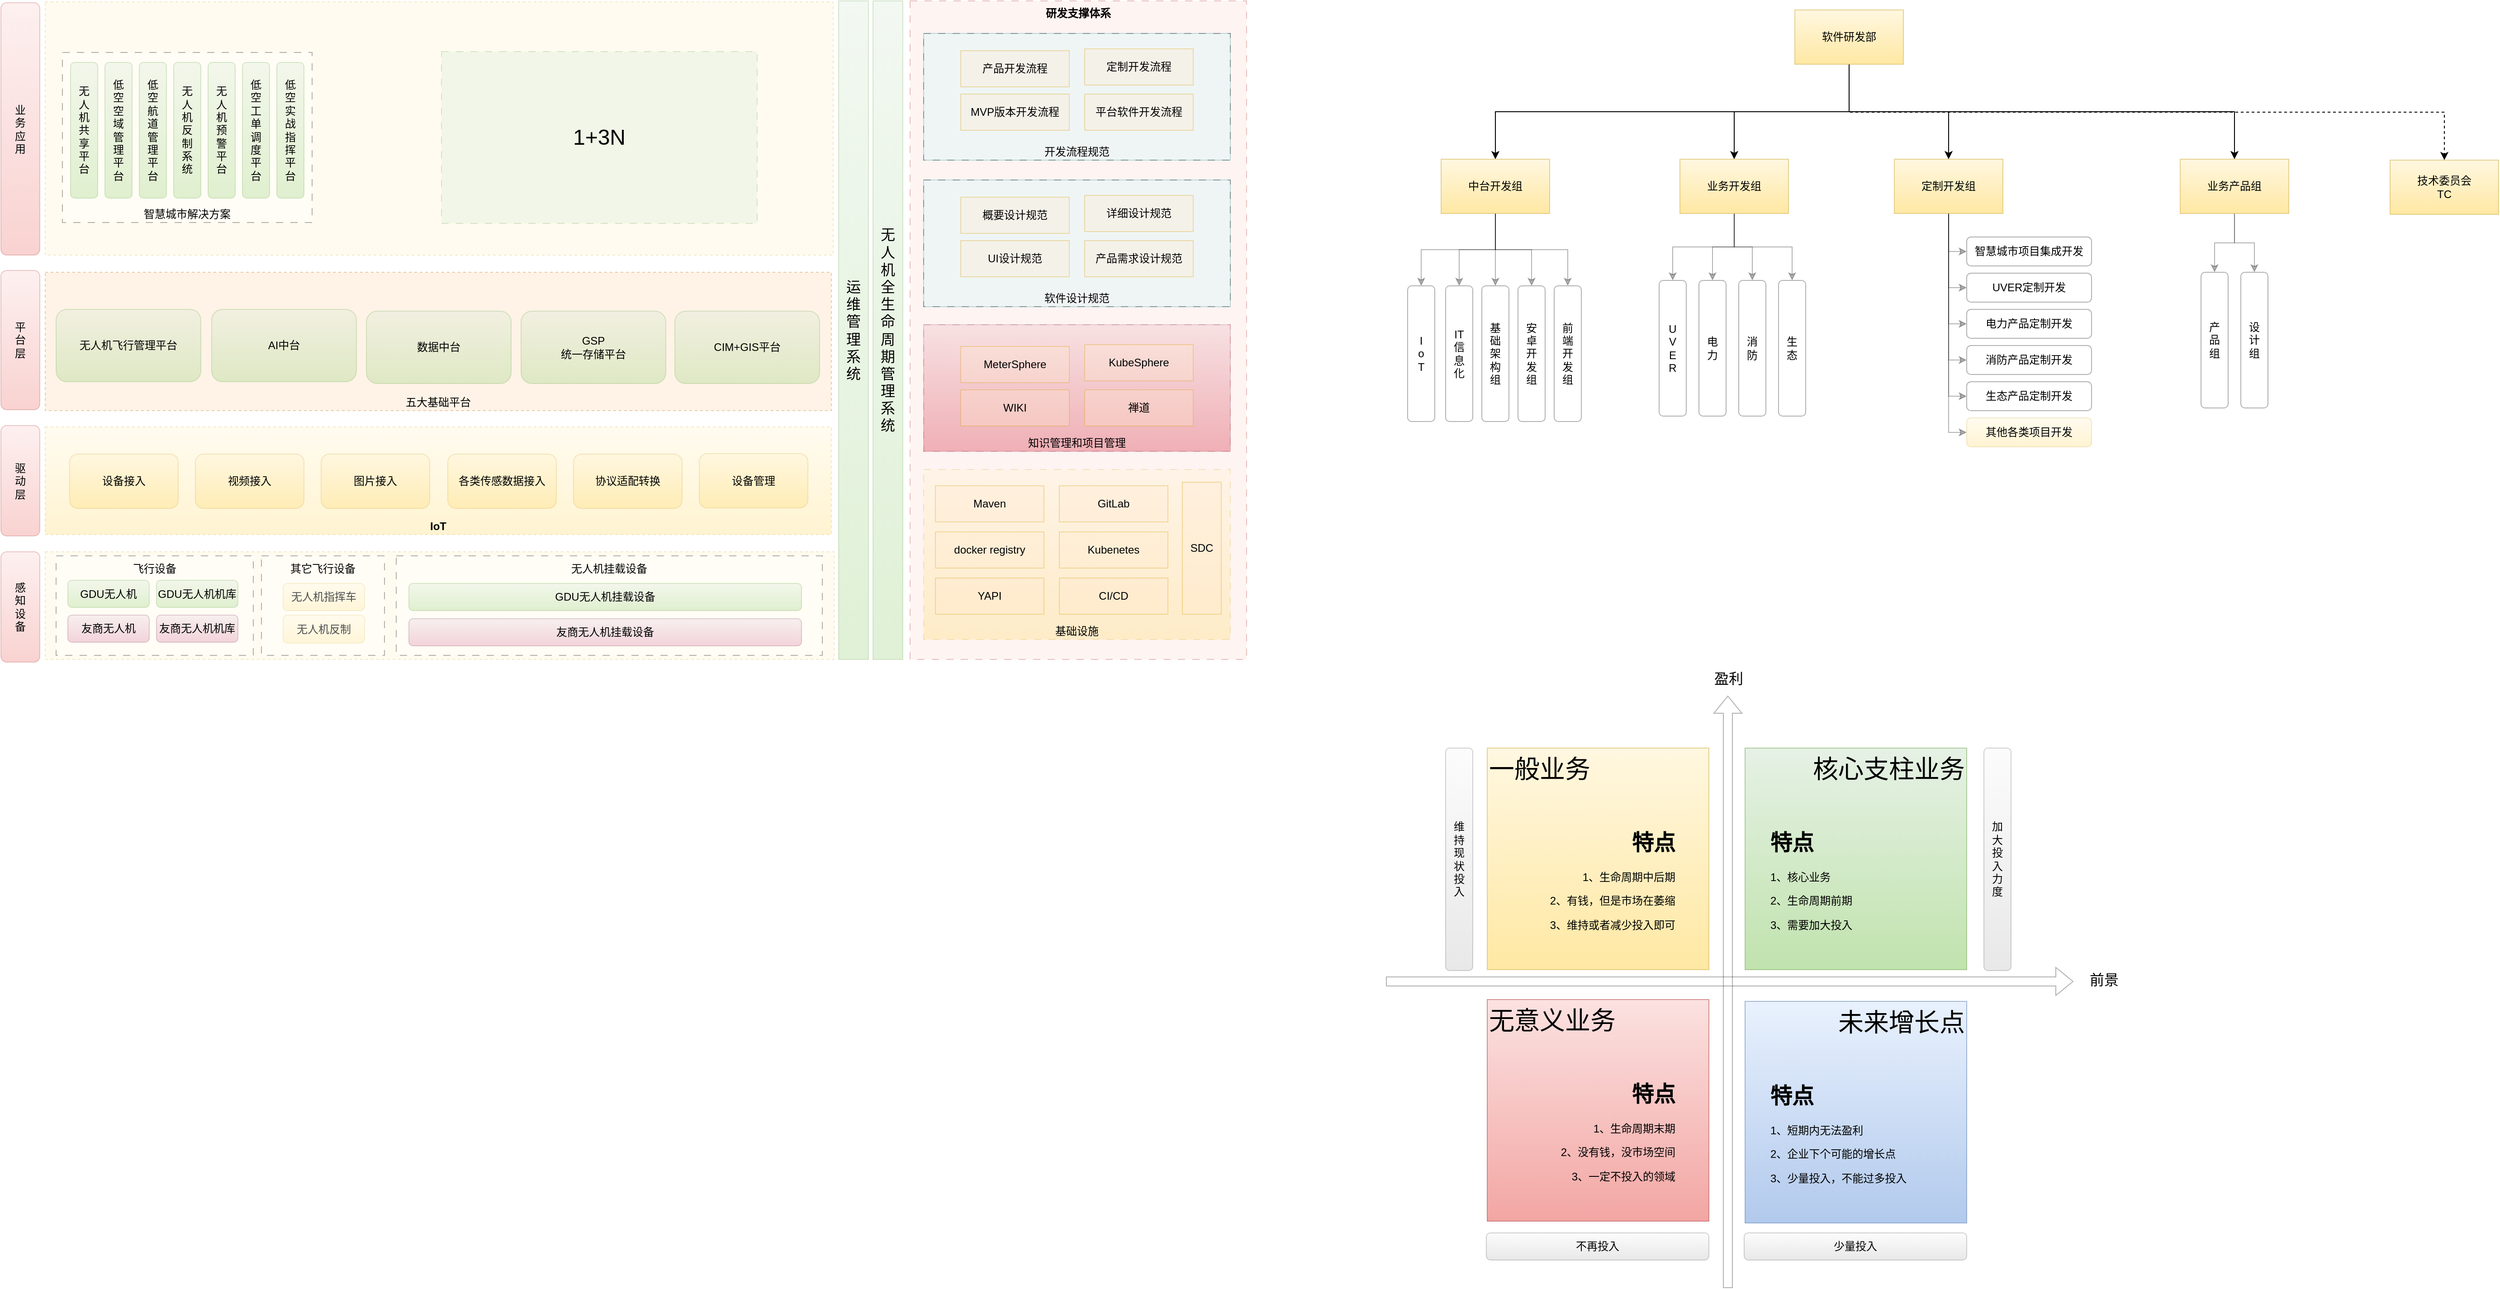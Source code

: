 <mxfile version="21.6.3" type="github" pages="5">
  <diagram name="v1" id="sy28XgDb7c2ZBghyUJCW">
    <mxGraphModel dx="2234" dy="1188" grid="0" gridSize="10" guides="1" tooltips="1" connect="1" arrows="1" fold="1" page="0" pageScale="1" pageWidth="827" pageHeight="1169" math="0" shadow="0">
      <root>
        <mxCell id="0" />
        <mxCell id="1" parent="0" />
        <mxCell id="hMCf7hKVNoh-XMHEsH0r-1" value="五大基础平台" style="rounded=0;whiteSpace=wrap;html=1;verticalAlign=bottom;opacity=30;glass=0;dashed=1;fillColor=#fad7ac;strokeColor=#b46504;" parent="1" vertex="1">
          <mxGeometry x="-677" y="145" width="869" height="153" as="geometry" />
        </mxCell>
        <mxCell id="hMCf7hKVNoh-XMHEsH0r-2" value="感&lt;br&gt;知&lt;br&gt;设&lt;br&gt;备" style="rounded=1;whiteSpace=wrap;html=1;opacity=30;fillColor=#f8cecc;gradientColor=#ea6b66;strokeColor=#b85450;" parent="1" vertex="1">
          <mxGeometry x="-726" y="454" width="43" height="122" as="geometry" />
        </mxCell>
        <mxCell id="hMCf7hKVNoh-XMHEsH0r-3" value="" style="rounded=0;whiteSpace=wrap;html=1;glass=0;opacity=30;dashed=1;fillColor=#fff2cc;strokeColor=#d6b656;" parent="1" vertex="1">
          <mxGeometry x="-677" y="454" width="872" height="119" as="geometry" />
        </mxCell>
        <mxCell id="hMCf7hKVNoh-XMHEsH0r-4" value="驱&lt;br&gt;动&lt;br&gt;层" style="rounded=1;whiteSpace=wrap;html=1;opacity=30;fillColor=#f8cecc;gradientColor=#ea6b66;strokeColor=#b85450;" parent="1" vertex="1">
          <mxGeometry x="-726" y="314.5" width="43" height="122" as="geometry" />
        </mxCell>
        <mxCell id="hMCf7hKVNoh-XMHEsH0r-5" value="&lt;b&gt;IoT&lt;/b&gt;" style="rounded=0;whiteSpace=wrap;html=1;verticalAlign=bottom;opacity=30;glass=0;dashed=1;fillColor=#fff2cc;strokeColor=#d6b656;gradientColor=#ffd966;" parent="1" vertex="1">
          <mxGeometry x="-677" y="316" width="869" height="119" as="geometry" />
        </mxCell>
        <mxCell id="hMCf7hKVNoh-XMHEsH0r-6" value="平&lt;br&gt;台&lt;br&gt;层" style="rounded=1;whiteSpace=wrap;html=1;opacity=30;fillColor=#f8cecc;gradientColor=#ea6b66;strokeColor=#b85450;" parent="1" vertex="1">
          <mxGeometry x="-726" y="143" width="43" height="154" as="geometry" />
        </mxCell>
        <mxCell id="hMCf7hKVNoh-XMHEsH0r-7" value="设备接入" style="rounded=1;whiteSpace=wrap;html=1;opacity=30;fillColor=#fff2cc;gradientColor=#ffd966;strokeColor=#d6b656;" parent="1" vertex="1">
          <mxGeometry x="-650" y="346" width="120" height="60" as="geometry" />
        </mxCell>
        <mxCell id="hMCf7hKVNoh-XMHEsH0r-8" value="协议适配转换" style="rounded=1;whiteSpace=wrap;html=1;opacity=30;fillColor=#fff2cc;gradientColor=#ffd966;strokeColor=#d6b656;" parent="1" vertex="1">
          <mxGeometry x="-93" y="346" width="120" height="60" as="geometry" />
        </mxCell>
        <mxCell id="hMCf7hKVNoh-XMHEsH0r-9" value="视频接入" style="rounded=1;whiteSpace=wrap;html=1;opacity=30;fillColor=#fff2cc;gradientColor=#ffd966;strokeColor=#d6b656;" parent="1" vertex="1">
          <mxGeometry x="-511" y="346" width="120" height="60" as="geometry" />
        </mxCell>
        <mxCell id="hMCf7hKVNoh-XMHEsH0r-10" value="各类传感数据接入" style="rounded=1;whiteSpace=wrap;html=1;opacity=30;fillColor=#fff2cc;gradientColor=#ffd966;strokeColor=#d6b656;" parent="1" vertex="1">
          <mxGeometry x="-232" y="346" width="120" height="60" as="geometry" />
        </mxCell>
        <mxCell id="hMCf7hKVNoh-XMHEsH0r-11" value="图片接入" style="rounded=1;whiteSpace=wrap;html=1;opacity=30;fillColor=#fff2cc;gradientColor=#ffd966;strokeColor=#d6b656;" parent="1" vertex="1">
          <mxGeometry x="-372" y="346" width="120" height="60" as="geometry" />
        </mxCell>
        <mxCell id="hMCf7hKVNoh-XMHEsH0r-12" value="设备管理" style="rounded=1;whiteSpace=wrap;html=1;opacity=30;fillColor=#fff2cc;gradientColor=#ffd966;strokeColor=#d6b656;" parent="1" vertex="1">
          <mxGeometry x="46" y="345.5" width="120" height="60" as="geometry" />
        </mxCell>
        <mxCell id="hMCf7hKVNoh-XMHEsH0r-13" value="GSP&lt;br&gt;统一存储平台" style="rounded=1;whiteSpace=wrap;html=1;opacity=30;fillColor=#d5e8d4;gradientColor=#97d077;strokeColor=#82b366;" parent="1" vertex="1">
          <mxGeometry x="-151" y="188" width="160" height="80" as="geometry" />
        </mxCell>
        <mxCell id="hMCf7hKVNoh-XMHEsH0r-14" value="无人机飞行管理平台" style="rounded=1;whiteSpace=wrap;html=1;opacity=30;fillColor=#d5e8d4;gradientColor=#97d077;strokeColor=#82b366;" parent="1" vertex="1">
          <mxGeometry x="-665" y="186" width="160" height="80" as="geometry" />
        </mxCell>
        <mxCell id="hMCf7hKVNoh-XMHEsH0r-15" value="业&lt;br&gt;务&lt;br&gt;应&lt;br&gt;用" style="rounded=1;whiteSpace=wrap;html=1;fillColor=#f8cecc;strokeColor=#b85450;opacity=30;gradientColor=#ea6b66;" parent="1" vertex="1">
          <mxGeometry x="-726" y="-153" width="43" height="279" as="geometry" />
        </mxCell>
        <mxCell id="hMCf7hKVNoh-XMHEsH0r-16" value="" style="rounded=0;whiteSpace=wrap;html=1;verticalAlign=middle;opacity=30;glass=0;dashed=1;fillColor=#fff2cc;strokeColor=#d6b656;" parent="1" vertex="1">
          <mxGeometry x="-677" y="-154" width="871" height="280" as="geometry" />
        </mxCell>
        <mxCell id="hMCf7hKVNoh-XMHEsH0r-19" value="AI中台" style="rounded=1;whiteSpace=wrap;html=1;opacity=30;fillColor=#d5e8d4;gradientColor=#97d077;strokeColor=#82b366;" parent="1" vertex="1">
          <mxGeometry x="-493" y="186" width="160" height="80" as="geometry" />
        </mxCell>
        <mxCell id="hMCf7hKVNoh-XMHEsH0r-20" value="数据中台" style="rounded=1;whiteSpace=wrap;html=1;opacity=30;fillColor=#d5e8d4;gradientColor=#97d077;strokeColor=#82b366;" parent="1" vertex="1">
          <mxGeometry x="-322" y="188" width="160" height="80" as="geometry" />
        </mxCell>
        <mxCell id="hMCf7hKVNoh-XMHEsH0r-21" value="CIM+GIS平台" style="rounded=1;whiteSpace=wrap;html=1;opacity=30;fillColor=#d5e8d4;gradientColor=#97d077;strokeColor=#82b366;" parent="1" vertex="1">
          <mxGeometry x="19" y="188" width="160" height="80" as="geometry" />
        </mxCell>
        <mxCell id="hMCf7hKVNoh-XMHEsH0r-52" value="飞行设备" style="rounded=0;whiteSpace=wrap;html=1;opacity=30;verticalAlign=top;dashed=1;dashPattern=8 8;" parent="1" vertex="1">
          <mxGeometry x="-665" y="458.5" width="218" height="110" as="geometry" />
        </mxCell>
        <mxCell id="hMCf7hKVNoh-XMHEsH0r-53" value="GDU无人机" style="rounded=1;whiteSpace=wrap;html=1;opacity=30;fillColor=#d5e8d4;strokeColor=#82b366;gradientColor=#97d077;" parent="1" vertex="1">
          <mxGeometry x="-652" y="485.5" width="90" height="30" as="geometry" />
        </mxCell>
        <mxCell id="hMCf7hKVNoh-XMHEsH0r-54" value="GDU无人机机库" style="rounded=1;whiteSpace=wrap;html=1;opacity=30;fillColor=#d5e8d4;strokeColor=#82b366;gradientColor=#97d077;" parent="1" vertex="1">
          <mxGeometry x="-554" y="485.5" width="90" height="30" as="geometry" />
        </mxCell>
        <mxCell id="hMCf7hKVNoh-XMHEsH0r-55" value="无人机指挥车" style="rounded=1;whiteSpace=wrap;html=1;opacity=30;fillColor=#fff2cc;strokeColor=#d6b656;gradientColor=#ffd966;" parent="1" vertex="1">
          <mxGeometry x="-414" y="489" width="90" height="30" as="geometry" />
        </mxCell>
        <mxCell id="hMCf7hKVNoh-XMHEsH0r-56" value="无人机反制" style="rounded=1;whiteSpace=wrap;html=1;opacity=30;fillColor=#fff2cc;strokeColor=#d6b656;gradientColor=#ffd966;" parent="1" vertex="1">
          <mxGeometry x="-414" y="524" width="90" height="31" as="geometry" />
        </mxCell>
        <mxCell id="hMCf7hKVNoh-XMHEsH0r-57" value="无人机挂载设备" style="rounded=0;whiteSpace=wrap;html=1;opacity=30;verticalAlign=top;dashed=1;dashPattern=8 8;" parent="1" vertex="1">
          <mxGeometry x="-289" y="458.5" width="471" height="110" as="geometry" />
        </mxCell>
        <mxCell id="hMCf7hKVNoh-XMHEsH0r-69" value="研发支撑体系" style="rounded=0;whiteSpace=wrap;html=1;dashed=1;dashPattern=8 8;opacity=30;verticalAlign=top;movable=1;resizable=1;rotatable=1;deletable=1;editable=1;locked=0;connectable=1;fontStyle=1;fillColor=#fad9d5;strokeColor=#ae4132;" parent="1" vertex="1">
          <mxGeometry x="279" y="-155" width="372" height="728" as="geometry" />
        </mxCell>
        <mxCell id="hMCf7hKVNoh-XMHEsH0r-73" value="无&lt;br style=&quot;font-size: 16px;&quot;&gt;人&lt;br style=&quot;font-size: 16px;&quot;&gt;机&lt;br style=&quot;font-size: 16px;&quot;&gt;全&lt;br style=&quot;font-size: 16px;&quot;&gt;生&lt;br style=&quot;font-size: 16px;&quot;&gt;命&lt;br style=&quot;font-size: 16px;&quot;&gt;周&lt;br style=&quot;font-size: 16px;&quot;&gt;期&lt;br style=&quot;font-size: 16px;&quot;&gt;管&lt;br style=&quot;font-size: 16px;&quot;&gt;理&lt;br style=&quot;font-size: 16px;&quot;&gt;系&lt;br style=&quot;font-size: 16px;&quot;&gt;统" style="rounded=0;whiteSpace=wrap;html=1;opacity=30;fillColor=#d5e8d4;strokeColor=#82b366;gradientColor=#97d077;fontSize=16;" parent="1" vertex="1">
          <mxGeometry x="238" y="-155" width="33" height="728" as="geometry" />
        </mxCell>
        <mxCell id="hMCf7hKVNoh-XMHEsH0r-74" value="其它飞行设备" style="rounded=0;whiteSpace=wrap;html=1;opacity=30;verticalAlign=top;dashed=1;dashPattern=8 8;" parent="1" vertex="1">
          <mxGeometry x="-438" y="458.5" width="136" height="110" as="geometry" />
        </mxCell>
        <mxCell id="hMCf7hKVNoh-XMHEsH0r-75" value="友商无人机" style="rounded=1;whiteSpace=wrap;html=1;opacity=30;fillColor=#e6d0de;strokeColor=#996185;gradientColor=#d5739d;" parent="1" vertex="1">
          <mxGeometry x="-652" y="524" width="90" height="30" as="geometry" />
        </mxCell>
        <mxCell id="hMCf7hKVNoh-XMHEsH0r-76" value="友商无人机机库" style="rounded=1;whiteSpace=wrap;html=1;opacity=30;fillColor=#e6d0de;strokeColor=#996185;gradientColor=#d5739d;" parent="1" vertex="1">
          <mxGeometry x="-554" y="524" width="90" height="30" as="geometry" />
        </mxCell>
        <mxCell id="hMCf7hKVNoh-XMHEsH0r-78" value="GDU无人机挂载设备" style="rounded=1;whiteSpace=wrap;html=1;opacity=30;fillColor=#d5e8d4;strokeColor=#82b366;gradientColor=#97d077;" parent="1" vertex="1">
          <mxGeometry x="-275" y="489" width="434" height="30" as="geometry" />
        </mxCell>
        <mxCell id="hMCf7hKVNoh-XMHEsH0r-79" value="友商无人机挂载设备" style="rounded=1;whiteSpace=wrap;html=1;opacity=30;fillColor=#e6d0de;strokeColor=#996185;gradientColor=#d5739d;" parent="1" vertex="1">
          <mxGeometry x="-275" y="528" width="434" height="30" as="geometry" />
        </mxCell>
        <mxCell id="hMCf7hKVNoh-XMHEsH0r-80" value="运&lt;br style=&quot;font-size: 16px;&quot;&gt;维&lt;br style=&quot;font-size: 16px;&quot;&gt;管&lt;br style=&quot;font-size: 16px;&quot;&gt;理&lt;br style=&quot;font-size: 16px;&quot;&gt;系&lt;br style=&quot;font-size: 16px;&quot;&gt;统" style="rounded=0;whiteSpace=wrap;html=1;opacity=30;fillColor=#d5e8d4;strokeColor=#82b366;gradientColor=#97d077;fontSize=16;" parent="1" vertex="1">
          <mxGeometry x="200" y="-155" width="33" height="728" as="geometry" />
        </mxCell>
        <mxCell id="hMCf7hKVNoh-XMHEsH0r-38" value="1+3N" style="rounded=0;whiteSpace=wrap;html=1;opacity=30;verticalAlign=middle;dashed=1;dashPattern=8 8;container=0;fontSize=24;fillColor=#d5e8d4;strokeColor=#82b366;" parent="1" vertex="1">
          <mxGeometry x="-239" y="-99" width="349" height="190" as="geometry" />
        </mxCell>
        <mxCell id="hMCf7hKVNoh-XMHEsH0r-95" value="" style="group" parent="1" vertex="1" connectable="0">
          <mxGeometry x="-658" y="-98" width="276" height="188" as="geometry" />
        </mxCell>
        <mxCell id="hMCf7hKVNoh-XMHEsH0r-87" value="智慧城市解决方案" style="rounded=0;whiteSpace=wrap;html=1;opacity=30;verticalAlign=bottom;dashed=1;dashPattern=8 8;" parent="hMCf7hKVNoh-XMHEsH0r-95" vertex="1">
          <mxGeometry width="276" height="188" as="geometry" />
        </mxCell>
        <mxCell id="hMCf7hKVNoh-XMHEsH0r-88" value="低&lt;br&gt;空&lt;br&gt;空&lt;br&gt;域&lt;br&gt;管&lt;br&gt;理&lt;br&gt;平&lt;br&gt;台" style="rounded=1;whiteSpace=wrap;html=1;opacity=30;fillColor=#d5e8d4;strokeColor=#82b366;gradientColor=#97d077;" parent="hMCf7hKVNoh-XMHEsH0r-95" vertex="1">
          <mxGeometry x="47" y="11" width="30" height="150" as="geometry" />
        </mxCell>
        <mxCell id="hMCf7hKVNoh-XMHEsH0r-89" value="低&lt;br&gt;空&lt;br&gt;航&lt;br&gt;道&lt;br&gt;管&lt;br&gt;理&lt;br&gt;平&lt;br&gt;台" style="rounded=1;whiteSpace=wrap;html=1;opacity=30;fillColor=#d5e8d4;strokeColor=#82b366;gradientColor=#97d077;" parent="hMCf7hKVNoh-XMHEsH0r-95" vertex="1">
          <mxGeometry x="85" y="11" width="30" height="150" as="geometry" />
        </mxCell>
        <mxCell id="hMCf7hKVNoh-XMHEsH0r-90" value="无&lt;br&gt;人&lt;br&gt;机&lt;br&gt;反&lt;br&gt;制&lt;br&gt;系&lt;br&gt;统" style="rounded=1;whiteSpace=wrap;html=1;opacity=30;fillColor=#d5e8d4;strokeColor=#82b366;gradientColor=#97d077;" parent="hMCf7hKVNoh-XMHEsH0r-95" vertex="1">
          <mxGeometry x="123" y="11" width="30" height="150" as="geometry" />
        </mxCell>
        <mxCell id="hMCf7hKVNoh-XMHEsH0r-91" value="无&lt;br&gt;人&lt;br&gt;机&lt;br&gt;预&lt;br&gt;警&lt;br&gt;平&lt;br&gt;台" style="rounded=1;whiteSpace=wrap;html=1;opacity=30;fillColor=#d5e8d4;strokeColor=#82b366;gradientColor=#97d077;" parent="hMCf7hKVNoh-XMHEsH0r-95" vertex="1">
          <mxGeometry x="161" y="11" width="30" height="150" as="geometry" />
        </mxCell>
        <mxCell id="hMCf7hKVNoh-XMHEsH0r-92" value="无&lt;br&gt;人&lt;br&gt;机&lt;br&gt;共&lt;br&gt;享&lt;br&gt;平&lt;br&gt;台" style="rounded=1;whiteSpace=wrap;html=1;opacity=30;fillColor=#d5e8d4;strokeColor=#82b366;gradientColor=#97d077;" parent="hMCf7hKVNoh-XMHEsH0r-95" vertex="1">
          <mxGeometry x="9" y="11" width="30" height="150" as="geometry" />
        </mxCell>
        <mxCell id="hMCf7hKVNoh-XMHEsH0r-93" value="低&lt;br&gt;空&lt;br&gt;工&lt;br&gt;单&lt;br&gt;调&lt;br&gt;度&lt;br&gt;平&lt;br&gt;台" style="rounded=1;whiteSpace=wrap;html=1;opacity=30;fillColor=#d5e8d4;strokeColor=#82b366;gradientColor=#97d077;" parent="hMCf7hKVNoh-XMHEsH0r-95" vertex="1">
          <mxGeometry x="199" y="11" width="30" height="150" as="geometry" />
        </mxCell>
        <mxCell id="hMCf7hKVNoh-XMHEsH0r-94" value="低&lt;br&gt;空&lt;br&gt;实&lt;br&gt;战&lt;br&gt;指&lt;br&gt;挥&lt;br&gt;平&lt;br&gt;台" style="rounded=1;whiteSpace=wrap;html=1;opacity=30;fillColor=#d5e8d4;strokeColor=#82b366;gradientColor=#97d077;" parent="hMCf7hKVNoh-XMHEsH0r-95" vertex="1">
          <mxGeometry x="237" y="11" width="30" height="150" as="geometry" />
        </mxCell>
        <mxCell id="hMCf7hKVNoh-XMHEsH0r-115" value="" style="group;fillColor=#e6d0de;gradientColor=#d5739d;strokeColor=#996185;opacity=30;" parent="1" vertex="1" connectable="0">
          <mxGeometry x="294" y="203" width="339" height="140" as="geometry" />
        </mxCell>
        <mxCell id="hMCf7hKVNoh-XMHEsH0r-106" value="知识管理和项目管理" style="rounded=0;whiteSpace=wrap;html=1;opacity=30;verticalAlign=bottom;dashed=1;dashPattern=8 8;fillColor=#f8cecc;gradientColor=#ea6b66;strokeColor=#b85450;" parent="hMCf7hKVNoh-XMHEsH0r-115" vertex="1">
          <mxGeometry width="339" height="140" as="geometry" />
        </mxCell>
        <mxCell id="hMCf7hKVNoh-XMHEsH0r-111" value="WIKI" style="rounded=0;whiteSpace=wrap;html=1;opacity=30;fillColor=#ffe6cc;strokeColor=#d79b00;" parent="hMCf7hKVNoh-XMHEsH0r-115" vertex="1">
          <mxGeometry x="41" y="72" width="120" height="40" as="geometry" />
        </mxCell>
        <mxCell id="hMCf7hKVNoh-XMHEsH0r-112" value="禅道" style="rounded=0;whiteSpace=wrap;html=1;opacity=30;fillColor=#ffe6cc;strokeColor=#d79b00;" parent="hMCf7hKVNoh-XMHEsH0r-115" vertex="1">
          <mxGeometry x="178" y="72" width="120" height="40" as="geometry" />
        </mxCell>
        <mxCell id="hMCf7hKVNoh-XMHEsH0r-113" value="MeterSphere" style="rounded=0;whiteSpace=wrap;html=1;opacity=30;fillColor=#ffe6cc;strokeColor=#d79b00;" parent="hMCf7hKVNoh-XMHEsH0r-115" vertex="1">
          <mxGeometry x="41" y="24" width="120" height="40" as="geometry" />
        </mxCell>
        <mxCell id="hMCf7hKVNoh-XMHEsH0r-114" value="KubeSphere" style="rounded=0;whiteSpace=wrap;html=1;opacity=30;fillColor=#ffe6cc;strokeColor=#d79b00;" parent="hMCf7hKVNoh-XMHEsH0r-115" vertex="1">
          <mxGeometry x="178" y="22" width="120" height="40" as="geometry" />
        </mxCell>
        <mxCell id="hMCf7hKVNoh-XMHEsH0r-122" value="" style="group;fillColor=#b0e3e6;strokeColor=#0e8088;opacity=30;" parent="1" vertex="1" connectable="0">
          <mxGeometry x="294" y="43" width="339" height="140" as="geometry" />
        </mxCell>
        <mxCell id="hMCf7hKVNoh-XMHEsH0r-117" value="软件设计规范" style="rounded=0;whiteSpace=wrap;html=1;opacity=30;verticalAlign=bottom;dashed=1;dashPattern=8 8;" parent="hMCf7hKVNoh-XMHEsH0r-122" vertex="1">
          <mxGeometry width="339" height="140" as="geometry" />
        </mxCell>
        <mxCell id="hMCf7hKVNoh-XMHEsH0r-118" value="UI设计规范" style="rounded=0;whiteSpace=wrap;html=1;opacity=30;fillColor=#ffe6cc;strokeColor=#d79b00;" parent="hMCf7hKVNoh-XMHEsH0r-122" vertex="1">
          <mxGeometry x="41" y="67" width="120" height="40" as="geometry" />
        </mxCell>
        <mxCell id="hMCf7hKVNoh-XMHEsH0r-119" value="产品需求设计规范" style="rounded=0;whiteSpace=wrap;html=1;opacity=30;fillColor=#ffe6cc;strokeColor=#d79b00;" parent="hMCf7hKVNoh-XMHEsH0r-122" vertex="1">
          <mxGeometry x="178" y="67" width="120" height="40" as="geometry" />
        </mxCell>
        <mxCell id="hMCf7hKVNoh-XMHEsH0r-120" value="概要设计规范" style="rounded=0;whiteSpace=wrap;html=1;opacity=30;fillColor=#ffe6cc;strokeColor=#d79b00;" parent="hMCf7hKVNoh-XMHEsH0r-122" vertex="1">
          <mxGeometry x="41" y="19" width="120" height="40" as="geometry" />
        </mxCell>
        <mxCell id="hMCf7hKVNoh-XMHEsH0r-121" value="详细设计规范" style="rounded=0;whiteSpace=wrap;html=1;opacity=30;fillColor=#ffe6cc;strokeColor=#d79b00;" parent="hMCf7hKVNoh-XMHEsH0r-122" vertex="1">
          <mxGeometry x="178" y="17" width="120" height="40" as="geometry" />
        </mxCell>
        <mxCell id="hMCf7hKVNoh-XMHEsH0r-129" value="" style="group" parent="1" vertex="1" connectable="0">
          <mxGeometry x="294" y="-119" width="339" height="140" as="geometry" />
        </mxCell>
        <mxCell id="hMCf7hKVNoh-XMHEsH0r-123" value="" style="group;fillColor=#b0e3e6;strokeColor=#0e8088;opacity=30;container=0;" parent="hMCf7hKVNoh-XMHEsH0r-129" vertex="1" connectable="0">
          <mxGeometry width="339" height="140" as="geometry" />
        </mxCell>
        <mxCell id="hMCf7hKVNoh-XMHEsH0r-124" value="开发流程规范" style="rounded=0;whiteSpace=wrap;html=1;opacity=30;verticalAlign=bottom;dashed=1;dashPattern=8 8;container=0;" parent="hMCf7hKVNoh-XMHEsH0r-129" vertex="1">
          <mxGeometry width="339" height="140" as="geometry" />
        </mxCell>
        <mxCell id="hMCf7hKVNoh-XMHEsH0r-125" value="MVP版本开发流程" style="rounded=0;whiteSpace=wrap;html=1;opacity=30;fillColor=#ffe6cc;strokeColor=#d79b00;" parent="hMCf7hKVNoh-XMHEsH0r-129" vertex="1">
          <mxGeometry x="41" y="67" width="120" height="40" as="geometry" />
        </mxCell>
        <mxCell id="hMCf7hKVNoh-XMHEsH0r-126" value="平台软件开发流程" style="rounded=0;whiteSpace=wrap;html=1;opacity=30;fillColor=#ffe6cc;strokeColor=#d79b00;" parent="hMCf7hKVNoh-XMHEsH0r-129" vertex="1">
          <mxGeometry x="178" y="67" width="120" height="40" as="geometry" />
        </mxCell>
        <mxCell id="hMCf7hKVNoh-XMHEsH0r-127" value="产品开发流程" style="rounded=0;whiteSpace=wrap;html=1;opacity=30;fillColor=#ffe6cc;strokeColor=#d79b00;" parent="hMCf7hKVNoh-XMHEsH0r-129" vertex="1">
          <mxGeometry x="41" y="19" width="120" height="40" as="geometry" />
        </mxCell>
        <mxCell id="hMCf7hKVNoh-XMHEsH0r-128" value="定制开发流程" style="rounded=0;whiteSpace=wrap;html=1;opacity=30;fillColor=#ffe6cc;strokeColor=#d79b00;" parent="hMCf7hKVNoh-XMHEsH0r-129" vertex="1">
          <mxGeometry x="178" y="17" width="120" height="40" as="geometry" />
        </mxCell>
        <mxCell id="hMCf7hKVNoh-XMHEsH0r-97" value="基础设施" style="rounded=0;whiteSpace=wrap;html=1;opacity=30;verticalAlign=bottom;dashed=1;dashPattern=8 8;fillColor=#fff2cc;gradientColor=#ffd966;strokeColor=#d6b656;" parent="1" vertex="1">
          <mxGeometry x="294" y="363" width="339" height="188" as="geometry" />
        </mxCell>
        <mxCell id="hMCf7hKVNoh-XMHEsH0r-98" value="Maven" style="rounded=0;whiteSpace=wrap;html=1;opacity=30;fillColor=#ffe6cc;strokeColor=#d79b00;" parent="1" vertex="1">
          <mxGeometry x="307" y="381" width="120" height="40" as="geometry" />
        </mxCell>
        <mxCell id="hMCf7hKVNoh-XMHEsH0r-99" value="GitLab" style="rounded=0;whiteSpace=wrap;html=1;opacity=30;fillColor=#ffe6cc;strokeColor=#d79b00;" parent="1" vertex="1">
          <mxGeometry x="444" y="381" width="120" height="40" as="geometry" />
        </mxCell>
        <mxCell id="hMCf7hKVNoh-XMHEsH0r-100" value="docker registry" style="rounded=0;whiteSpace=wrap;html=1;opacity=30;fillColor=#ffe6cc;strokeColor=#d79b00;" parent="1" vertex="1">
          <mxGeometry x="307" y="432" width="120" height="40" as="geometry" />
        </mxCell>
        <mxCell id="hMCf7hKVNoh-XMHEsH0r-101" value="Kubenetes" style="rounded=0;whiteSpace=wrap;html=1;opacity=30;fillColor=#ffe6cc;strokeColor=#d79b00;" parent="1" vertex="1">
          <mxGeometry x="444" y="432" width="120" height="40" as="geometry" />
        </mxCell>
        <mxCell id="hMCf7hKVNoh-XMHEsH0r-102" value="YAPI" style="rounded=0;whiteSpace=wrap;html=1;opacity=30;fillColor=#ffe6cc;strokeColor=#d79b00;" parent="1" vertex="1">
          <mxGeometry x="307" y="483" width="120" height="40" as="geometry" />
        </mxCell>
        <mxCell id="hMCf7hKVNoh-XMHEsH0r-103" value="CI/CD" style="rounded=0;whiteSpace=wrap;html=1;opacity=30;fillColor=#ffe6cc;strokeColor=#d79b00;" parent="1" vertex="1">
          <mxGeometry x="444" y="483" width="120" height="40" as="geometry" />
        </mxCell>
        <mxCell id="hMCf7hKVNoh-XMHEsH0r-131" value="SDC" style="rounded=0;whiteSpace=wrap;html=1;opacity=30;fillColor=#ffe6cc;strokeColor=#d79b00;" parent="1" vertex="1">
          <mxGeometry x="580" y="377" width="43" height="146" as="geometry" />
        </mxCell>
        <mxCell id="hMCf7hKVNoh-XMHEsH0r-169" style="edgeStyle=orthogonalEdgeStyle;rounded=0;orthogonalLoop=1;jettySize=auto;html=1;exitX=0.5;exitY=1;exitDx=0;exitDy=0;entryX=0.5;entryY=0;entryDx=0;entryDy=0;" parent="1" source="hMCf7hKVNoh-XMHEsH0r-132" target="hMCf7hKVNoh-XMHEsH0r-133" edge="1">
          <mxGeometry relative="1" as="geometry" />
        </mxCell>
        <mxCell id="hMCf7hKVNoh-XMHEsH0r-170" style="edgeStyle=orthogonalEdgeStyle;rounded=0;orthogonalLoop=1;jettySize=auto;html=1;exitX=0.5;exitY=1;exitDx=0;exitDy=0;" parent="1" source="hMCf7hKVNoh-XMHEsH0r-132" target="hMCf7hKVNoh-XMHEsH0r-134" edge="1">
          <mxGeometry relative="1" as="geometry" />
        </mxCell>
        <mxCell id="hMCf7hKVNoh-XMHEsH0r-171" style="edgeStyle=orthogonalEdgeStyle;rounded=0;orthogonalLoop=1;jettySize=auto;html=1;exitX=0.5;exitY=1;exitDx=0;exitDy=0;entryX=0.5;entryY=0;entryDx=0;entryDy=0;" parent="1" source="hMCf7hKVNoh-XMHEsH0r-132" target="hMCf7hKVNoh-XMHEsH0r-135" edge="1">
          <mxGeometry relative="1" as="geometry" />
        </mxCell>
        <mxCell id="hMCf7hKVNoh-XMHEsH0r-172" style="edgeStyle=orthogonalEdgeStyle;rounded=0;orthogonalLoop=1;jettySize=auto;html=1;exitX=0.5;exitY=1;exitDx=0;exitDy=0;entryX=0.5;entryY=0;entryDx=0;entryDy=0;" parent="1" source="hMCf7hKVNoh-XMHEsH0r-132" target="hMCf7hKVNoh-XMHEsH0r-136" edge="1">
          <mxGeometry relative="1" as="geometry" />
        </mxCell>
        <mxCell id="hMCf7hKVNoh-XMHEsH0r-178" style="edgeStyle=orthogonalEdgeStyle;rounded=0;orthogonalLoop=1;jettySize=auto;html=1;exitX=0.5;exitY=1;exitDx=0;exitDy=0;entryX=0.5;entryY=0;entryDx=0;entryDy=0;dashed=1;" parent="1" source="hMCf7hKVNoh-XMHEsH0r-132" target="hMCf7hKVNoh-XMHEsH0r-177" edge="1">
          <mxGeometry relative="1" as="geometry" />
        </mxCell>
        <mxCell id="hMCf7hKVNoh-XMHEsH0r-132" value="软件研发部" style="rounded=0;whiteSpace=wrap;html=1;opacity=60;fillColor=#fff2cc;gradientColor=#ffd966;strokeColor=#d6b656;" parent="1" vertex="1">
          <mxGeometry x="1257" y="-145" width="120" height="60" as="geometry" />
        </mxCell>
        <mxCell id="hMCf7hKVNoh-XMHEsH0r-143" style="edgeStyle=orthogonalEdgeStyle;rounded=0;orthogonalLoop=1;jettySize=auto;html=1;exitX=0.5;exitY=1;exitDx=0;exitDy=0;entryX=0.5;entryY=0;entryDx=0;entryDy=0;opacity=30;" parent="1" source="hMCf7hKVNoh-XMHEsH0r-133" target="hMCf7hKVNoh-XMHEsH0r-137" edge="1">
          <mxGeometry relative="1" as="geometry" />
        </mxCell>
        <mxCell id="hMCf7hKVNoh-XMHEsH0r-145" style="edgeStyle=orthogonalEdgeStyle;rounded=0;orthogonalLoop=1;jettySize=auto;html=1;exitX=0.5;exitY=1;exitDx=0;exitDy=0;entryX=0.5;entryY=0;entryDx=0;entryDy=0;opacity=30;" parent="1" source="hMCf7hKVNoh-XMHEsH0r-133" target="hMCf7hKVNoh-XMHEsH0r-139" edge="1">
          <mxGeometry relative="1" as="geometry" />
        </mxCell>
        <mxCell id="hMCf7hKVNoh-XMHEsH0r-146" style="edgeStyle=orthogonalEdgeStyle;rounded=0;orthogonalLoop=1;jettySize=auto;html=1;exitX=0.5;exitY=1;exitDx=0;exitDy=0;entryX=0.5;entryY=0;entryDx=0;entryDy=0;opacity=30;" parent="1" source="hMCf7hKVNoh-XMHEsH0r-133" target="hMCf7hKVNoh-XMHEsH0r-140" edge="1">
          <mxGeometry relative="1" as="geometry" />
        </mxCell>
        <mxCell id="hMCf7hKVNoh-XMHEsH0r-147" style="edgeStyle=orthogonalEdgeStyle;rounded=0;orthogonalLoop=1;jettySize=auto;html=1;exitX=0.5;exitY=1;exitDx=0;exitDy=0;entryX=0.5;entryY=0;entryDx=0;entryDy=0;opacity=30;" parent="1" source="hMCf7hKVNoh-XMHEsH0r-133" target="hMCf7hKVNoh-XMHEsH0r-141" edge="1">
          <mxGeometry relative="1" as="geometry" />
        </mxCell>
        <mxCell id="hMCf7hKVNoh-XMHEsH0r-148" style="edgeStyle=orthogonalEdgeStyle;rounded=0;orthogonalLoop=1;jettySize=auto;html=1;exitX=0.5;exitY=1;exitDx=0;exitDy=0;entryX=0.5;entryY=0;entryDx=0;entryDy=0;opacity=30;" parent="1" source="hMCf7hKVNoh-XMHEsH0r-133" target="hMCf7hKVNoh-XMHEsH0r-142" edge="1">
          <mxGeometry relative="1" as="geometry" />
        </mxCell>
        <mxCell id="hMCf7hKVNoh-XMHEsH0r-133" value="中台开发组" style="rounded=0;whiteSpace=wrap;html=1;opacity=60;fillColor=#fff2cc;gradientColor=#ffd966;strokeColor=#d6b656;" parent="1" vertex="1">
          <mxGeometry x="866" y="20" width="120" height="60" as="geometry" />
        </mxCell>
        <mxCell id="hMCf7hKVNoh-XMHEsH0r-153" style="edgeStyle=orthogonalEdgeStyle;rounded=0;orthogonalLoop=1;jettySize=auto;html=1;exitX=0.5;exitY=1;exitDx=0;exitDy=0;entryX=0.5;entryY=0;entryDx=0;entryDy=0;opacity=30;" parent="1" source="hMCf7hKVNoh-XMHEsH0r-134" target="hMCf7hKVNoh-XMHEsH0r-149" edge="1">
          <mxGeometry relative="1" as="geometry" />
        </mxCell>
        <mxCell id="hMCf7hKVNoh-XMHEsH0r-154" style="edgeStyle=orthogonalEdgeStyle;rounded=0;orthogonalLoop=1;jettySize=auto;html=1;exitX=0.5;exitY=1;exitDx=0;exitDy=0;entryX=0.5;entryY=0;entryDx=0;entryDy=0;opacity=30;" parent="1" source="hMCf7hKVNoh-XMHEsH0r-134" target="hMCf7hKVNoh-XMHEsH0r-150" edge="1">
          <mxGeometry relative="1" as="geometry" />
        </mxCell>
        <mxCell id="hMCf7hKVNoh-XMHEsH0r-155" style="edgeStyle=orthogonalEdgeStyle;rounded=0;orthogonalLoop=1;jettySize=auto;html=1;exitX=0.5;exitY=1;exitDx=0;exitDy=0;entryX=0.5;entryY=0;entryDx=0;entryDy=0;opacity=30;" parent="1" source="hMCf7hKVNoh-XMHEsH0r-134" target="hMCf7hKVNoh-XMHEsH0r-151" edge="1">
          <mxGeometry relative="1" as="geometry" />
        </mxCell>
        <mxCell id="hMCf7hKVNoh-XMHEsH0r-156" style="edgeStyle=orthogonalEdgeStyle;rounded=0;orthogonalLoop=1;jettySize=auto;html=1;exitX=0.5;exitY=1;exitDx=0;exitDy=0;opacity=30;" parent="1" source="hMCf7hKVNoh-XMHEsH0r-134" target="hMCf7hKVNoh-XMHEsH0r-152" edge="1">
          <mxGeometry relative="1" as="geometry" />
        </mxCell>
        <mxCell id="hMCf7hKVNoh-XMHEsH0r-134" value="业务开发组" style="rounded=0;whiteSpace=wrap;html=1;opacity=60;fillColor=#fff2cc;gradientColor=#ffd966;strokeColor=#d6b656;" parent="1" vertex="1">
          <mxGeometry x="1130" y="20" width="120" height="60" as="geometry" />
        </mxCell>
        <mxCell id="hMCf7hKVNoh-XMHEsH0r-162" style="edgeStyle=orthogonalEdgeStyle;rounded=0;orthogonalLoop=1;jettySize=auto;html=1;exitX=0.5;exitY=1;exitDx=0;exitDy=0;entryX=0;entryY=0.5;entryDx=0;entryDy=0;opacity=30;" parent="1" source="hMCf7hKVNoh-XMHEsH0r-135" target="hMCf7hKVNoh-XMHEsH0r-157" edge="1">
          <mxGeometry relative="1" as="geometry" />
        </mxCell>
        <mxCell id="hMCf7hKVNoh-XMHEsH0r-163" style="edgeStyle=orthogonalEdgeStyle;rounded=0;orthogonalLoop=1;jettySize=auto;html=1;exitX=0.5;exitY=1;exitDx=0;exitDy=0;entryX=0;entryY=0.5;entryDx=0;entryDy=0;opacity=30;" parent="1" source="hMCf7hKVNoh-XMHEsH0r-135" target="hMCf7hKVNoh-XMHEsH0r-158" edge="1">
          <mxGeometry relative="1" as="geometry" />
        </mxCell>
        <mxCell id="hMCf7hKVNoh-XMHEsH0r-164" style="edgeStyle=orthogonalEdgeStyle;rounded=0;orthogonalLoop=1;jettySize=auto;html=1;exitX=0.5;exitY=1;exitDx=0;exitDy=0;entryX=0;entryY=0.5;entryDx=0;entryDy=0;opacity=30;" parent="1" source="hMCf7hKVNoh-XMHEsH0r-135" target="hMCf7hKVNoh-XMHEsH0r-159" edge="1">
          <mxGeometry relative="1" as="geometry" />
        </mxCell>
        <mxCell id="hMCf7hKVNoh-XMHEsH0r-165" style="edgeStyle=orthogonalEdgeStyle;rounded=0;orthogonalLoop=1;jettySize=auto;html=1;exitX=0.5;exitY=1;exitDx=0;exitDy=0;entryX=0;entryY=0.5;entryDx=0;entryDy=0;opacity=30;" parent="1" source="hMCf7hKVNoh-XMHEsH0r-135" target="hMCf7hKVNoh-XMHEsH0r-160" edge="1">
          <mxGeometry relative="1" as="geometry" />
        </mxCell>
        <mxCell id="hMCf7hKVNoh-XMHEsH0r-166" style="edgeStyle=orthogonalEdgeStyle;rounded=0;orthogonalLoop=1;jettySize=auto;html=1;exitX=0.5;exitY=1;exitDx=0;exitDy=0;entryX=0;entryY=0.5;entryDx=0;entryDy=0;opacity=30;" parent="1" source="hMCf7hKVNoh-XMHEsH0r-135" target="hMCf7hKVNoh-XMHEsH0r-161" edge="1">
          <mxGeometry relative="1" as="geometry" />
        </mxCell>
        <mxCell id="hMCf7hKVNoh-XMHEsH0r-168" style="edgeStyle=orthogonalEdgeStyle;rounded=0;orthogonalLoop=1;jettySize=auto;html=1;exitX=0.5;exitY=1;exitDx=0;exitDy=0;entryX=0;entryY=0.5;entryDx=0;entryDy=0;opacity=30;" parent="1" source="hMCf7hKVNoh-XMHEsH0r-135" target="hMCf7hKVNoh-XMHEsH0r-167" edge="1">
          <mxGeometry relative="1" as="geometry" />
        </mxCell>
        <mxCell id="hMCf7hKVNoh-XMHEsH0r-135" value="定制开发组" style="rounded=0;whiteSpace=wrap;html=1;opacity=60;fillColor=#fff2cc;gradientColor=#ffd966;strokeColor=#d6b656;" parent="1" vertex="1">
          <mxGeometry x="1367" y="20" width="120" height="60" as="geometry" />
        </mxCell>
        <mxCell id="hMCf7hKVNoh-XMHEsH0r-175" style="edgeStyle=orthogonalEdgeStyle;rounded=0;orthogonalLoop=1;jettySize=auto;html=1;exitX=0.5;exitY=1;exitDx=0;exitDy=0;entryX=0.5;entryY=0;entryDx=0;entryDy=0;opacity=30;" parent="1" source="hMCf7hKVNoh-XMHEsH0r-136" target="hMCf7hKVNoh-XMHEsH0r-173" edge="1">
          <mxGeometry relative="1" as="geometry" />
        </mxCell>
        <mxCell id="hMCf7hKVNoh-XMHEsH0r-176" style="edgeStyle=orthogonalEdgeStyle;rounded=0;orthogonalLoop=1;jettySize=auto;html=1;exitX=0.5;exitY=1;exitDx=0;exitDy=0;opacity=30;" parent="1" source="hMCf7hKVNoh-XMHEsH0r-136" target="hMCf7hKVNoh-XMHEsH0r-174" edge="1">
          <mxGeometry relative="1" as="geometry" />
        </mxCell>
        <mxCell id="hMCf7hKVNoh-XMHEsH0r-136" value="业务产品组" style="rounded=0;whiteSpace=wrap;html=1;opacity=60;fillColor=#fff2cc;gradientColor=#ffd966;strokeColor=#d6b656;" parent="1" vertex="1">
          <mxGeometry x="1683" y="20" width="120" height="60" as="geometry" />
        </mxCell>
        <mxCell id="hMCf7hKVNoh-XMHEsH0r-137" value="I&lt;br&gt;o&lt;br&gt;T" style="rounded=1;whiteSpace=wrap;html=1;opacity=30;" parent="1" vertex="1">
          <mxGeometry x="829" y="160" width="30" height="150" as="geometry" />
        </mxCell>
        <mxCell id="hMCf7hKVNoh-XMHEsH0r-139" value="IT&lt;br&gt;信&lt;br&gt;息&lt;br&gt;化" style="rounded=1;whiteSpace=wrap;html=1;opacity=30;" parent="1" vertex="1">
          <mxGeometry x="871" y="160" width="30" height="150" as="geometry" />
        </mxCell>
        <mxCell id="hMCf7hKVNoh-XMHEsH0r-140" value="基&lt;br&gt;础&lt;br&gt;架&lt;br&gt;构&lt;br&gt;组" style="rounded=1;whiteSpace=wrap;html=1;opacity=30;" parent="1" vertex="1">
          <mxGeometry x="911" y="160" width="30" height="150" as="geometry" />
        </mxCell>
        <mxCell id="hMCf7hKVNoh-XMHEsH0r-141" value="安&lt;br&gt;卓&lt;br&gt;开&lt;br&gt;发&lt;br&gt;组" style="rounded=1;whiteSpace=wrap;html=1;opacity=30;" parent="1" vertex="1">
          <mxGeometry x="951" y="160" width="30" height="150" as="geometry" />
        </mxCell>
        <mxCell id="hMCf7hKVNoh-XMHEsH0r-142" value="前&lt;br&gt;端&lt;br&gt;开&lt;br&gt;发&lt;br&gt;组" style="rounded=1;whiteSpace=wrap;html=1;opacity=30;" parent="1" vertex="1">
          <mxGeometry x="991" y="160" width="30" height="150" as="geometry" />
        </mxCell>
        <mxCell id="hMCf7hKVNoh-XMHEsH0r-149" value="U&lt;br&gt;V&lt;br&gt;E&lt;br&gt;R" style="rounded=1;whiteSpace=wrap;html=1;opacity=30;" parent="1" vertex="1">
          <mxGeometry x="1107" y="154" width="30" height="150" as="geometry" />
        </mxCell>
        <mxCell id="hMCf7hKVNoh-XMHEsH0r-150" value="电&lt;br&gt;力" style="rounded=1;whiteSpace=wrap;html=1;opacity=30;" parent="1" vertex="1">
          <mxGeometry x="1151" y="154" width="30" height="150" as="geometry" />
        </mxCell>
        <mxCell id="hMCf7hKVNoh-XMHEsH0r-151" value="消&lt;br&gt;防" style="rounded=1;whiteSpace=wrap;html=1;opacity=30;" parent="1" vertex="1">
          <mxGeometry x="1195" y="154" width="30" height="150" as="geometry" />
        </mxCell>
        <mxCell id="hMCf7hKVNoh-XMHEsH0r-152" value="生&lt;br&gt;态" style="rounded=1;whiteSpace=wrap;html=1;opacity=30;" parent="1" vertex="1">
          <mxGeometry x="1239" y="154" width="30" height="150" as="geometry" />
        </mxCell>
        <mxCell id="hMCf7hKVNoh-XMHEsH0r-157" value="智慧城市项目集成开发" style="rounded=1;whiteSpace=wrap;html=1;opacity=30;" parent="1" vertex="1">
          <mxGeometry x="1447" y="106" width="138" height="32" as="geometry" />
        </mxCell>
        <mxCell id="hMCf7hKVNoh-XMHEsH0r-158" value="UVER定制开发" style="rounded=1;whiteSpace=wrap;html=1;opacity=30;" parent="1" vertex="1">
          <mxGeometry x="1447" y="146" width="138" height="32" as="geometry" />
        </mxCell>
        <mxCell id="hMCf7hKVNoh-XMHEsH0r-159" value="电力产品定制开发" style="rounded=1;whiteSpace=wrap;html=1;opacity=30;" parent="1" vertex="1">
          <mxGeometry x="1447" y="186" width="138" height="32" as="geometry" />
        </mxCell>
        <mxCell id="hMCf7hKVNoh-XMHEsH0r-160" value="消防产品定制开发" style="rounded=1;whiteSpace=wrap;html=1;opacity=30;" parent="1" vertex="1">
          <mxGeometry x="1447" y="226" width="138" height="32" as="geometry" />
        </mxCell>
        <mxCell id="hMCf7hKVNoh-XMHEsH0r-161" value="生态产品定制开发" style="rounded=1;whiteSpace=wrap;html=1;opacity=30;" parent="1" vertex="1">
          <mxGeometry x="1447" y="266" width="138" height="32" as="geometry" />
        </mxCell>
        <mxCell id="hMCf7hKVNoh-XMHEsH0r-167" value="其他各类项目开发" style="rounded=1;whiteSpace=wrap;html=1;opacity=30;fillColor=#fff2cc;gradientColor=#ffd966;strokeColor=#d6b656;" parent="1" vertex="1">
          <mxGeometry x="1447" y="306" width="138" height="32" as="geometry" />
        </mxCell>
        <mxCell id="hMCf7hKVNoh-XMHEsH0r-173" value="产&lt;br&gt;品&lt;br&gt;组" style="rounded=1;whiteSpace=wrap;html=1;opacity=30;" parent="1" vertex="1">
          <mxGeometry x="1706" y="145" width="30" height="150" as="geometry" />
        </mxCell>
        <mxCell id="hMCf7hKVNoh-XMHEsH0r-174" value="设&lt;br&gt;计&lt;br&gt;组" style="rounded=1;whiteSpace=wrap;html=1;opacity=30;" parent="1" vertex="1">
          <mxGeometry x="1750" y="145" width="30" height="150" as="geometry" />
        </mxCell>
        <mxCell id="hMCf7hKVNoh-XMHEsH0r-177" value="技术委员会&lt;br&gt;TC" style="rounded=0;whiteSpace=wrap;html=1;opacity=60;fillColor=#fff2cc;gradientColor=#ffd966;strokeColor=#d6b656;" parent="1" vertex="1">
          <mxGeometry x="1915" y="21" width="120" height="60" as="geometry" />
        </mxCell>
        <mxCell id="hMCf7hKVNoh-XMHEsH0r-179" value="" style="shape=flexArrow;endArrow=classic;html=1;rounded=0;opacity=30;" parent="1" edge="1">
          <mxGeometry width="50" height="50" relative="1" as="geometry">
            <mxPoint x="805" y="929" as="sourcePoint" />
            <mxPoint x="1565" y="929" as="targetPoint" />
          </mxGeometry>
        </mxCell>
        <mxCell id="hMCf7hKVNoh-XMHEsH0r-180" value="" style="shape=flexArrow;endArrow=classic;html=1;rounded=0;opacity=30;" parent="1" edge="1">
          <mxGeometry width="50" height="50" relative="1" as="geometry">
            <mxPoint x="1183" y="1268" as="sourcePoint" />
            <mxPoint x="1183" y="613" as="targetPoint" />
          </mxGeometry>
        </mxCell>
        <mxCell id="hMCf7hKVNoh-XMHEsH0r-181" value="核心支柱业务" style="rounded=0;whiteSpace=wrap;html=1;opacity=60;fillColor=#d5e8d4;gradientColor=#97d077;strokeColor=#82b366;verticalAlign=top;align=right;fontSize=28;" parent="1" vertex="1">
          <mxGeometry x="1202" y="671" width="245" height="245" as="geometry" />
        </mxCell>
        <mxCell id="hMCf7hKVNoh-XMHEsH0r-182" value="盈利" style="text;html=1;strokeColor=none;fillColor=none;align=center;verticalAlign=middle;whiteSpace=wrap;rounded=0;fontSize=16;" parent="1" vertex="1">
          <mxGeometry x="1154" y="579" width="60" height="30" as="geometry" />
        </mxCell>
        <mxCell id="hMCf7hKVNoh-XMHEsH0r-183" value="前景" style="text;html=1;strokeColor=none;fillColor=none;align=center;verticalAlign=middle;whiteSpace=wrap;rounded=0;fontSize=16;" parent="1" vertex="1">
          <mxGeometry x="1569" y="912" width="60" height="30" as="geometry" />
        </mxCell>
        <mxCell id="hMCf7hKVNoh-XMHEsH0r-187" value="&lt;h1&gt;特点&lt;/h1&gt;&lt;p&gt;1、核心业务&lt;/p&gt;&lt;p&gt;2、生命周期前期&lt;/p&gt;&lt;p&gt;3、需要加大投入&lt;/p&gt;" style="text;html=1;strokeColor=none;fillColor=none;spacing=5;spacingTop=-20;whiteSpace=wrap;overflow=hidden;rounded=0;" parent="1" vertex="1">
          <mxGeometry x="1225" y="756" width="190" height="120" as="geometry" />
        </mxCell>
        <mxCell id="hMCf7hKVNoh-XMHEsH0r-189" value="一般业务" style="rounded=0;whiteSpace=wrap;html=1;opacity=60;fillColor=#fff2cc;gradientColor=#ffd966;strokeColor=#d6b656;verticalAlign=top;align=left;fontSize=28;" parent="1" vertex="1">
          <mxGeometry x="917" y="671" width="245" height="245" as="geometry" />
        </mxCell>
        <mxCell id="hMCf7hKVNoh-XMHEsH0r-190" value="&lt;h1&gt;特点&lt;/h1&gt;&lt;p&gt;1、生命周期中后期&lt;/p&gt;&lt;p&gt;2、有钱，但是市场在萎缩&lt;/p&gt;&lt;p&gt;3、维持或者减少投入即可&lt;/p&gt;" style="text;html=1;strokeColor=none;fillColor=none;spacing=5;spacingTop=-20;whiteSpace=wrap;overflow=hidden;rounded=0;align=right;" parent="1" vertex="1">
          <mxGeometry x="940" y="756" width="190" height="120" as="geometry" />
        </mxCell>
        <mxCell id="hMCf7hKVNoh-XMHEsH0r-192" value="无意义业务" style="rounded=0;whiteSpace=wrap;html=1;opacity=60;fillColor=#f8cecc;gradientColor=#ea6b66;strokeColor=#b85450;verticalAlign=top;align=left;fontSize=28;" parent="1" vertex="1">
          <mxGeometry x="917" y="949" width="245" height="245" as="geometry" />
        </mxCell>
        <mxCell id="hMCf7hKVNoh-XMHEsH0r-193" value="&lt;h1&gt;特点&lt;/h1&gt;&lt;p&gt;1、生命周期末期&lt;/p&gt;&lt;p&gt;2、没有钱，没市场空间&lt;/p&gt;&lt;p&gt;3、一定不投入的领域&lt;/p&gt;" style="text;html=1;strokeColor=none;fillColor=none;spacing=5;spacingTop=-20;whiteSpace=wrap;overflow=hidden;rounded=0;align=right;" parent="1" vertex="1">
          <mxGeometry x="940" y="1034" width="190" height="120" as="geometry" />
        </mxCell>
        <mxCell id="hMCf7hKVNoh-XMHEsH0r-194" value="未来增长点" style="rounded=0;whiteSpace=wrap;html=1;opacity=60;fillColor=#dae8fc;gradientColor=#7ea6e0;strokeColor=#6c8ebf;verticalAlign=top;align=right;fontSize=28;" parent="1" vertex="1">
          <mxGeometry x="1202" y="951" width="245" height="245" as="geometry" />
        </mxCell>
        <mxCell id="hMCf7hKVNoh-XMHEsH0r-195" value="&lt;h1&gt;特点&lt;/h1&gt;&lt;p&gt;1、短期内无法盈利&lt;/p&gt;&lt;p&gt;2、企业下个可能的增长点&lt;/p&gt;&lt;p&gt;3、少量投入，不能过多投入&lt;/p&gt;" style="text;html=1;strokeColor=none;fillColor=none;spacing=5;spacingTop=-20;whiteSpace=wrap;overflow=hidden;rounded=0;" parent="1" vertex="1">
          <mxGeometry x="1225" y="1036" width="190" height="120" as="geometry" />
        </mxCell>
        <mxCell id="hMCf7hKVNoh-XMHEsH0r-196" value="加&lt;br&gt;大&lt;br&gt;投&lt;br&gt;入&lt;br&gt;力&lt;br&gt;度" style="rounded=1;whiteSpace=wrap;html=1;opacity=30;fillColor=#f5f5f5;strokeColor=#666666;gradientColor=#b3b3b3;" parent="1" vertex="1">
          <mxGeometry x="1466" y="671" width="30" height="246" as="geometry" />
        </mxCell>
        <mxCell id="hMCf7hKVNoh-XMHEsH0r-198" value="维&lt;br&gt;持&lt;br&gt;现&lt;br&gt;状&lt;br&gt;投&lt;br&gt;入" style="rounded=1;whiteSpace=wrap;html=1;opacity=30;fillColor=#f5f5f5;strokeColor=#666666;gradientColor=#b3b3b3;" parent="1" vertex="1">
          <mxGeometry x="871" y="671" width="30" height="246" as="geometry" />
        </mxCell>
        <mxCell id="hMCf7hKVNoh-XMHEsH0r-199" value="不再投入" style="rounded=1;whiteSpace=wrap;html=1;opacity=30;fillColor=#f5f5f5;strokeColor=#666666;gradientColor=#b3b3b3;" parent="1" vertex="1">
          <mxGeometry x="916" y="1207" width="246" height="30" as="geometry" />
        </mxCell>
        <mxCell id="hMCf7hKVNoh-XMHEsH0r-200" value="少量投入" style="rounded=1;whiteSpace=wrap;html=1;opacity=30;fillColor=#f5f5f5;strokeColor=#666666;gradientColor=#b3b3b3;" parent="1" vertex="1">
          <mxGeometry x="1201" y="1207" width="246" height="30" as="geometry" />
        </mxCell>
      </root>
    </mxGraphModel>
  </diagram>
  <diagram id="kfljLAKl0W7rv5sBPin2" name="V2">
    <mxGraphModel dx="2234" dy="1188" grid="0" gridSize="10" guides="1" tooltips="1" connect="1" arrows="1" fold="1" page="0" pageScale="1" pageWidth="1169" pageHeight="827" math="0" shadow="0">
      <root>
        <mxCell id="0" />
        <mxCell id="1" parent="0" />
        <mxCell id="s02JLYSYHPigzZxCGXvv-1" value="五大基础平台" style="rounded=0;whiteSpace=wrap;html=1;verticalAlign=bottom;opacity=30;glass=0;dashed=1;fillColor=#fad7ac;strokeColor=#b46504;" parent="1" vertex="1">
          <mxGeometry x="-677" y="145" width="869" height="153" as="geometry" />
        </mxCell>
        <mxCell id="s02JLYSYHPigzZxCGXvv-2" value="感&lt;br style=&quot;font-size: 16px;&quot;&gt;知&lt;br style=&quot;font-size: 16px;&quot;&gt;设&lt;br style=&quot;font-size: 16px;&quot;&gt;备" style="rounded=1;whiteSpace=wrap;html=1;opacity=30;fillColor=#f8cecc;gradientColor=#ea6b66;strokeColor=#b85450;fontSize=16;fontStyle=1" parent="1" vertex="1">
          <mxGeometry x="-726" y="454" width="43" height="122" as="geometry" />
        </mxCell>
        <mxCell id="s02JLYSYHPigzZxCGXvv-3" value="" style="rounded=0;whiteSpace=wrap;html=1;glass=0;opacity=30;dashed=1;fillColor=#fff2cc;strokeColor=#d6b656;" parent="1" vertex="1">
          <mxGeometry x="-677" y="454" width="872" height="119" as="geometry" />
        </mxCell>
        <mxCell id="s02JLYSYHPigzZxCGXvv-4" value="驱&lt;br style=&quot;font-size: 16px;&quot;&gt;动&lt;br style=&quot;font-size: 16px;&quot;&gt;层" style="rounded=1;whiteSpace=wrap;html=1;opacity=30;fillColor=#f8cecc;gradientColor=#ea6b66;strokeColor=#b85450;fontSize=16;fontStyle=1" parent="1" vertex="1">
          <mxGeometry x="-726" y="314.5" width="43" height="122" as="geometry" />
        </mxCell>
        <mxCell id="s02JLYSYHPigzZxCGXvv-5" value="&lt;b style=&quot;font-size: 24px;&quot;&gt;IoT物联感知平台&lt;/b&gt;" style="rounded=0;whiteSpace=wrap;html=1;verticalAlign=middle;opacity=30;glass=0;dashed=1;fillColor=#fff2cc;strokeColor=#d6b656;gradientColor=#ffd966;fontSize=24;" parent="1" vertex="1">
          <mxGeometry x="-677" y="316" width="869" height="119" as="geometry" />
        </mxCell>
        <mxCell id="s02JLYSYHPigzZxCGXvv-6" value="平&lt;br style=&quot;font-size: 16px;&quot;&gt;台&lt;br style=&quot;font-size: 16px;&quot;&gt;层" style="rounded=1;whiteSpace=wrap;html=1;opacity=30;fillColor=#f8cecc;gradientColor=#ea6b66;strokeColor=#b85450;fontSize=16;fontStyle=1" parent="1" vertex="1">
          <mxGeometry x="-726" y="143" width="43" height="154" as="geometry" />
        </mxCell>
        <mxCell id="s02JLYSYHPigzZxCGXvv-13" value="GSP&lt;br&gt;统一存储平台" style="rounded=0;whiteSpace=wrap;html=1;opacity=30;fillColor=#d5e8d4;gradientColor=#97d077;strokeColor=#82b366;fontSize=18;fontStyle=1;" parent="1" vertex="1">
          <mxGeometry x="-152" y="186" width="160" height="80" as="geometry" />
        </mxCell>
        <mxCell id="s02JLYSYHPigzZxCGXvv-14" value="业务中台" style="rounded=0;whiteSpace=wrap;html=1;opacity=30;fillColor=#d5e8d4;gradientColor=#97d077;strokeColor=#82b366;fontSize=18;fontStyle=1" parent="1" vertex="1">
          <mxGeometry x="-665" y="186" width="160" height="80" as="geometry" />
        </mxCell>
        <mxCell id="s02JLYSYHPigzZxCGXvv-15" value="业&lt;br style=&quot;font-size: 16px;&quot;&gt;务&lt;br style=&quot;font-size: 16px;&quot;&gt;应&lt;br style=&quot;font-size: 16px;&quot;&gt;用" style="rounded=1;whiteSpace=wrap;html=1;fillColor=#f8cecc;strokeColor=#b85450;opacity=30;gradientColor=#ea6b66;fontSize=16;fontStyle=1" parent="1" vertex="1">
          <mxGeometry x="-726" y="-153" width="43" height="279" as="geometry" />
        </mxCell>
        <mxCell id="s02JLYSYHPigzZxCGXvv-16" value="" style="rounded=0;whiteSpace=wrap;html=1;verticalAlign=middle;opacity=30;glass=0;dashed=1;fillColor=#fff2cc;strokeColor=#d6b656;" parent="1" vertex="1">
          <mxGeometry x="-677" y="-154" width="871" height="280" as="geometry" />
        </mxCell>
        <mxCell id="s02JLYSYHPigzZxCGXvv-17" value="AI中台" style="rounded=0;whiteSpace=wrap;html=1;opacity=30;fillColor=#d5e8d4;gradientColor=#97d077;strokeColor=#82b366;fontSize=18;fontStyle=1;" parent="1" vertex="1">
          <mxGeometry x="-493" y="186" width="160" height="80" as="geometry" />
        </mxCell>
        <mxCell id="s02JLYSYHPigzZxCGXvv-18" value="数据中台" style="rounded=0;whiteSpace=wrap;html=1;opacity=30;fillColor=#d5e8d4;gradientColor=#97d077;strokeColor=#82b366;fontSize=18;fontStyle=1;" parent="1" vertex="1">
          <mxGeometry x="-322.5" y="186" width="160" height="80" as="geometry" />
        </mxCell>
        <mxCell id="s02JLYSYHPigzZxCGXvv-19" value="CIM+GIS平台" style="rounded=0;whiteSpace=wrap;html=1;opacity=30;fillColor=#d5e8d4;gradientColor=#97d077;strokeColor=#82b366;fontSize=18;fontStyle=1;" parent="1" vertex="1">
          <mxGeometry x="20" y="186" width="160" height="80" as="geometry" />
        </mxCell>
        <mxCell id="s02JLYSYHPigzZxCGXvv-20" value="飞行设备" style="rounded=0;whiteSpace=wrap;html=1;opacity=30;verticalAlign=top;dashed=1;dashPattern=8 8;" parent="1" vertex="1">
          <mxGeometry x="-665" y="458.5" width="218" height="110" as="geometry" />
        </mxCell>
        <mxCell id="s02JLYSYHPigzZxCGXvv-21" value="GDU无人机" style="rounded=1;whiteSpace=wrap;html=1;opacity=30;fillColor=#d5e8d4;strokeColor=#82b366;gradientColor=#97d077;" parent="1" vertex="1">
          <mxGeometry x="-652" y="485.5" width="90" height="30" as="geometry" />
        </mxCell>
        <mxCell id="s02JLYSYHPigzZxCGXvv-22" value="GDU无人机机库" style="rounded=1;whiteSpace=wrap;html=1;opacity=30;fillColor=#d5e8d4;strokeColor=#82b366;gradientColor=#97d077;" parent="1" vertex="1">
          <mxGeometry x="-554" y="485.5" width="90" height="30" as="geometry" />
        </mxCell>
        <mxCell id="s02JLYSYHPigzZxCGXvv-23" value="无人机指挥车" style="rounded=1;whiteSpace=wrap;html=1;opacity=30;fillColor=#fff2cc;strokeColor=#d6b656;gradientColor=#ffd966;" parent="1" vertex="1">
          <mxGeometry x="-414" y="489" width="90" height="30" as="geometry" />
        </mxCell>
        <mxCell id="s02JLYSYHPigzZxCGXvv-24" value="无人机反制" style="rounded=1;whiteSpace=wrap;html=1;opacity=30;fillColor=#fff2cc;strokeColor=#d6b656;gradientColor=#ffd966;" parent="1" vertex="1">
          <mxGeometry x="-414" y="524" width="90" height="31" as="geometry" />
        </mxCell>
        <mxCell id="s02JLYSYHPigzZxCGXvv-25" value="无人机挂载设备" style="rounded=0;whiteSpace=wrap;html=1;opacity=30;verticalAlign=top;dashed=1;dashPattern=8 8;" parent="1" vertex="1">
          <mxGeometry x="-289" y="458.5" width="471" height="110" as="geometry" />
        </mxCell>
        <mxCell id="s02JLYSYHPigzZxCGXvv-26" value="研发支撑体系" style="rounded=0;whiteSpace=wrap;html=1;dashed=1;dashPattern=8 8;opacity=30;verticalAlign=top;movable=1;resizable=1;rotatable=1;deletable=1;editable=1;locked=0;connectable=1;fontStyle=1;fillColor=#fad9d5;strokeColor=#ae4132;" parent="1" vertex="1">
          <mxGeometry x="279" y="-155" width="372" height="728" as="geometry" />
        </mxCell>
        <mxCell id="s02JLYSYHPigzZxCGXvv-27" value="生&lt;br style=&quot;font-size: 16px;&quot;&gt;命&lt;br style=&quot;font-size: 16px;&quot;&gt;周&lt;br style=&quot;font-size: 16px;&quot;&gt;期&lt;br style=&quot;font-size: 16px;&quot;&gt;管&lt;br style=&quot;font-size: 16px;&quot;&gt;理&lt;br style=&quot;font-size: 16px;&quot;&gt;系&lt;br style=&quot;font-size: 16px;&quot;&gt;统" style="rounded=0;whiteSpace=wrap;html=1;opacity=30;fillColor=#d5e8d4;strokeColor=#82b366;gradientColor=#97d077;fontSize=16;" parent="1" vertex="1">
          <mxGeometry x="238" y="-155" width="33" height="728" as="geometry" />
        </mxCell>
        <mxCell id="s02JLYSYHPigzZxCGXvv-28" value="其它飞行设备" style="rounded=0;whiteSpace=wrap;html=1;opacity=30;verticalAlign=top;dashed=1;dashPattern=8 8;" parent="1" vertex="1">
          <mxGeometry x="-438" y="458.5" width="136" height="110" as="geometry" />
        </mxCell>
        <mxCell id="s02JLYSYHPigzZxCGXvv-29" value="友商无人机" style="rounded=1;whiteSpace=wrap;html=1;opacity=30;fillColor=#e6d0de;strokeColor=#996185;gradientColor=#d5739d;" parent="1" vertex="1">
          <mxGeometry x="-652" y="524" width="90" height="30" as="geometry" />
        </mxCell>
        <mxCell id="s02JLYSYHPigzZxCGXvv-30" value="友商无人机机库" style="rounded=1;whiteSpace=wrap;html=1;opacity=30;fillColor=#e6d0de;strokeColor=#996185;gradientColor=#d5739d;" parent="1" vertex="1">
          <mxGeometry x="-554" y="524" width="90" height="30" as="geometry" />
        </mxCell>
        <mxCell id="s02JLYSYHPigzZxCGXvv-31" value="GDU无人机挂载设备" style="rounded=1;whiteSpace=wrap;html=1;opacity=30;fillColor=#d5e8d4;strokeColor=#82b366;gradientColor=#97d077;" parent="1" vertex="1">
          <mxGeometry x="-275" y="489" width="434" height="30" as="geometry" />
        </mxCell>
        <mxCell id="s02JLYSYHPigzZxCGXvv-32" value="友商无人机挂载设备" style="rounded=1;whiteSpace=wrap;html=1;opacity=30;fillColor=#e6d0de;strokeColor=#996185;gradientColor=#d5739d;" parent="1" vertex="1">
          <mxGeometry x="-275" y="528" width="434" height="30" as="geometry" />
        </mxCell>
        <mxCell id="s02JLYSYHPigzZxCGXvv-33" value="运&lt;br style=&quot;font-size: 16px;&quot;&gt;维&lt;br style=&quot;font-size: 16px;&quot;&gt;管&lt;br style=&quot;font-size: 16px;&quot;&gt;理&lt;br style=&quot;font-size: 16px;&quot;&gt;系&lt;br style=&quot;font-size: 16px;&quot;&gt;统" style="rounded=0;whiteSpace=wrap;html=1;opacity=30;fillColor=#d5e8d4;strokeColor=#82b366;gradientColor=#97d077;fontSize=16;" parent="1" vertex="1">
          <mxGeometry x="200" y="-155" width="33" height="728" as="geometry" />
        </mxCell>
        <mxCell id="s02JLYSYHPigzZxCGXvv-34" value="行业产品" style="rounded=0;whiteSpace=wrap;html=1;opacity=30;verticalAlign=middle;dashed=1;dashPattern=8 8;container=0;fontSize=24;fillColor=#d5e8d4;strokeColor=#82b366;" parent="1" vertex="1">
          <mxGeometry x="-362" y="-121" width="248" height="220" as="geometry" />
        </mxCell>
        <mxCell id="s02JLYSYHPigzZxCGXvv-44" value="" style="group;fillColor=#e6d0de;gradientColor=#d5739d;strokeColor=#996185;opacity=30;" parent="1" vertex="1" connectable="0">
          <mxGeometry x="294" y="203" width="339" height="140" as="geometry" />
        </mxCell>
        <mxCell id="s02JLYSYHPigzZxCGXvv-45" value="知识管理和项目管理" style="rounded=0;whiteSpace=wrap;html=1;opacity=30;verticalAlign=bottom;dashed=1;dashPattern=8 8;fillColor=#f8cecc;gradientColor=#ea6b66;strokeColor=#b85450;" parent="s02JLYSYHPigzZxCGXvv-44" vertex="1">
          <mxGeometry width="339" height="140" as="geometry" />
        </mxCell>
        <mxCell id="s02JLYSYHPigzZxCGXvv-46" value="WIKI" style="rounded=0;whiteSpace=wrap;html=1;opacity=30;fillColor=#ffe6cc;strokeColor=#d79b00;" parent="s02JLYSYHPigzZxCGXvv-44" vertex="1">
          <mxGeometry x="41" y="72" width="120" height="40" as="geometry" />
        </mxCell>
        <mxCell id="s02JLYSYHPigzZxCGXvv-47" value="禅道" style="rounded=0;whiteSpace=wrap;html=1;opacity=30;fillColor=#ffe6cc;strokeColor=#d79b00;" parent="s02JLYSYHPigzZxCGXvv-44" vertex="1">
          <mxGeometry x="178" y="72" width="120" height="40" as="geometry" />
        </mxCell>
        <mxCell id="s02JLYSYHPigzZxCGXvv-48" value="MeterSphere" style="rounded=0;whiteSpace=wrap;html=1;opacity=30;fillColor=#ffe6cc;strokeColor=#d79b00;" parent="s02JLYSYHPigzZxCGXvv-44" vertex="1">
          <mxGeometry x="41" y="24" width="120" height="40" as="geometry" />
        </mxCell>
        <mxCell id="s02JLYSYHPigzZxCGXvv-49" value="KubeSphere" style="rounded=0;whiteSpace=wrap;html=1;opacity=30;fillColor=#ffe6cc;strokeColor=#d79b00;" parent="s02JLYSYHPigzZxCGXvv-44" vertex="1">
          <mxGeometry x="178" y="22" width="120" height="40" as="geometry" />
        </mxCell>
        <mxCell id="s02JLYSYHPigzZxCGXvv-50" value="" style="group;fillColor=#b0e3e6;strokeColor=#0e8088;opacity=30;" parent="1" vertex="1" connectable="0">
          <mxGeometry x="294" y="43" width="339" height="140" as="geometry" />
        </mxCell>
        <mxCell id="s02JLYSYHPigzZxCGXvv-51" value="软件设计规范" style="rounded=0;whiteSpace=wrap;html=1;opacity=30;verticalAlign=bottom;dashed=1;dashPattern=8 8;" parent="s02JLYSYHPigzZxCGXvv-50" vertex="1">
          <mxGeometry width="339" height="140" as="geometry" />
        </mxCell>
        <mxCell id="s02JLYSYHPigzZxCGXvv-52" value="UI设计规范" style="rounded=0;whiteSpace=wrap;html=1;opacity=30;fillColor=#ffe6cc;strokeColor=#d79b00;" parent="s02JLYSYHPigzZxCGXvv-50" vertex="1">
          <mxGeometry x="41" y="67" width="120" height="40" as="geometry" />
        </mxCell>
        <mxCell id="s02JLYSYHPigzZxCGXvv-53" value="产品需求设计规范" style="rounded=0;whiteSpace=wrap;html=1;opacity=30;fillColor=#ffe6cc;strokeColor=#d79b00;" parent="s02JLYSYHPigzZxCGXvv-50" vertex="1">
          <mxGeometry x="178" y="67" width="120" height="40" as="geometry" />
        </mxCell>
        <mxCell id="s02JLYSYHPigzZxCGXvv-54" value="概要设计规范" style="rounded=0;whiteSpace=wrap;html=1;opacity=30;fillColor=#ffe6cc;strokeColor=#d79b00;" parent="s02JLYSYHPigzZxCGXvv-50" vertex="1">
          <mxGeometry x="41" y="19" width="120" height="40" as="geometry" />
        </mxCell>
        <mxCell id="s02JLYSYHPigzZxCGXvv-55" value="详细设计规范" style="rounded=0;whiteSpace=wrap;html=1;opacity=30;fillColor=#ffe6cc;strokeColor=#d79b00;" parent="s02JLYSYHPigzZxCGXvv-50" vertex="1">
          <mxGeometry x="178" y="17" width="120" height="40" as="geometry" />
        </mxCell>
        <mxCell id="s02JLYSYHPigzZxCGXvv-56" value="" style="group" parent="1" vertex="1" connectable="0">
          <mxGeometry x="294" y="-119" width="339" height="140" as="geometry" />
        </mxCell>
        <mxCell id="s02JLYSYHPigzZxCGXvv-57" value="" style="group;fillColor=#b0e3e6;strokeColor=#0e8088;opacity=30;container=0;" parent="s02JLYSYHPigzZxCGXvv-56" vertex="1" connectable="0">
          <mxGeometry width="339" height="140" as="geometry" />
        </mxCell>
        <mxCell id="s02JLYSYHPigzZxCGXvv-58" value="开发流程规范" style="rounded=0;whiteSpace=wrap;html=1;opacity=30;verticalAlign=bottom;dashed=1;dashPattern=8 8;container=0;" parent="s02JLYSYHPigzZxCGXvv-56" vertex="1">
          <mxGeometry width="339" height="140" as="geometry" />
        </mxCell>
        <mxCell id="s02JLYSYHPigzZxCGXvv-59" value="MVP版本开发流程" style="rounded=0;whiteSpace=wrap;html=1;opacity=30;fillColor=#ffe6cc;strokeColor=#d79b00;" parent="s02JLYSYHPigzZxCGXvv-56" vertex="1">
          <mxGeometry x="41" y="67" width="120" height="40" as="geometry" />
        </mxCell>
        <mxCell id="s02JLYSYHPigzZxCGXvv-60" value="平台软件开发流程" style="rounded=0;whiteSpace=wrap;html=1;opacity=30;fillColor=#ffe6cc;strokeColor=#d79b00;" parent="s02JLYSYHPigzZxCGXvv-56" vertex="1">
          <mxGeometry x="178" y="67" width="120" height="40" as="geometry" />
        </mxCell>
        <mxCell id="s02JLYSYHPigzZxCGXvv-61" value="产品开发流程" style="rounded=0;whiteSpace=wrap;html=1;opacity=30;fillColor=#ffe6cc;strokeColor=#d79b00;" parent="s02JLYSYHPigzZxCGXvv-56" vertex="1">
          <mxGeometry x="41" y="19" width="120" height="40" as="geometry" />
        </mxCell>
        <mxCell id="s02JLYSYHPigzZxCGXvv-62" value="定制开发流程" style="rounded=0;whiteSpace=wrap;html=1;opacity=30;fillColor=#ffe6cc;strokeColor=#d79b00;" parent="s02JLYSYHPigzZxCGXvv-56" vertex="1">
          <mxGeometry x="178" y="17" width="120" height="40" as="geometry" />
        </mxCell>
        <mxCell id="s02JLYSYHPigzZxCGXvv-63" value="基础设施" style="rounded=0;whiteSpace=wrap;html=1;opacity=30;verticalAlign=bottom;dashed=1;dashPattern=8 8;fillColor=#fff2cc;gradientColor=#ffd966;strokeColor=#d6b656;" parent="1" vertex="1">
          <mxGeometry x="294" y="363" width="339" height="188" as="geometry" />
        </mxCell>
        <mxCell id="s02JLYSYHPigzZxCGXvv-64" value="Maven" style="rounded=0;whiteSpace=wrap;html=1;opacity=30;fillColor=#ffe6cc;strokeColor=#d79b00;" parent="1" vertex="1">
          <mxGeometry x="307" y="381" width="120" height="40" as="geometry" />
        </mxCell>
        <mxCell id="s02JLYSYHPigzZxCGXvv-65" value="GitLab" style="rounded=0;whiteSpace=wrap;html=1;opacity=30;fillColor=#ffe6cc;strokeColor=#d79b00;" parent="1" vertex="1">
          <mxGeometry x="444" y="381" width="120" height="40" as="geometry" />
        </mxCell>
        <mxCell id="s02JLYSYHPigzZxCGXvv-66" value="docker registry" style="rounded=0;whiteSpace=wrap;html=1;opacity=30;fillColor=#ffe6cc;strokeColor=#d79b00;" parent="1" vertex="1">
          <mxGeometry x="307" y="432" width="120" height="40" as="geometry" />
        </mxCell>
        <mxCell id="s02JLYSYHPigzZxCGXvv-67" value="KubeSphere" style="rounded=0;whiteSpace=wrap;html=1;opacity=30;fillColor=#ffe6cc;strokeColor=#d79b00;" parent="1" vertex="1">
          <mxGeometry x="444" y="432" width="120" height="40" as="geometry" />
        </mxCell>
        <mxCell id="s02JLYSYHPigzZxCGXvv-68" value="YAPI" style="rounded=0;whiteSpace=wrap;html=1;opacity=30;fillColor=#ffe6cc;strokeColor=#d79b00;" parent="1" vertex="1">
          <mxGeometry x="307" y="483" width="120" height="40" as="geometry" />
        </mxCell>
        <mxCell id="s02JLYSYHPigzZxCGXvv-69" value="CI/CD" style="rounded=0;whiteSpace=wrap;html=1;opacity=30;fillColor=#ffe6cc;strokeColor=#d79b00;" parent="1" vertex="1">
          <mxGeometry x="444" y="483" width="120" height="40" as="geometry" />
        </mxCell>
        <mxCell id="s02JLYSYHPigzZxCGXvv-70" value="SDC" style="rounded=0;whiteSpace=wrap;html=1;opacity=30;fillColor=#ffe6cc;strokeColor=#d79b00;" parent="1" vertex="1">
          <mxGeometry x="580" y="377" width="43" height="146" as="geometry" />
        </mxCell>
        <mxCell id="s02JLYSYHPigzZxCGXvv-71" style="edgeStyle=orthogonalEdgeStyle;rounded=0;orthogonalLoop=1;jettySize=auto;html=1;exitX=0.5;exitY=1;exitDx=0;exitDy=0;entryX=0.5;entryY=0;entryDx=0;entryDy=0;" parent="1" source="s02JLYSYHPigzZxCGXvv-76" target="s02JLYSYHPigzZxCGXvv-82" edge="1">
          <mxGeometry relative="1" as="geometry" />
        </mxCell>
        <mxCell id="s02JLYSYHPigzZxCGXvv-72" style="edgeStyle=orthogonalEdgeStyle;rounded=0;orthogonalLoop=1;jettySize=auto;html=1;exitX=0.5;exitY=1;exitDx=0;exitDy=0;" parent="1" source="s02JLYSYHPigzZxCGXvv-76" target="s02JLYSYHPigzZxCGXvv-87" edge="1">
          <mxGeometry relative="1" as="geometry" />
        </mxCell>
        <mxCell id="s02JLYSYHPigzZxCGXvv-73" style="edgeStyle=orthogonalEdgeStyle;rounded=0;orthogonalLoop=1;jettySize=auto;html=1;exitX=0.5;exitY=1;exitDx=0;exitDy=0;entryX=0.5;entryY=0;entryDx=0;entryDy=0;" parent="1" source="s02JLYSYHPigzZxCGXvv-76" target="s02JLYSYHPigzZxCGXvv-94" edge="1">
          <mxGeometry relative="1" as="geometry" />
        </mxCell>
        <mxCell id="s02JLYSYHPigzZxCGXvv-74" style="edgeStyle=orthogonalEdgeStyle;rounded=0;orthogonalLoop=1;jettySize=auto;html=1;exitX=0.5;exitY=1;exitDx=0;exitDy=0;entryX=0.5;entryY=0;entryDx=0;entryDy=0;" parent="1" source="s02JLYSYHPigzZxCGXvv-76" target="s02JLYSYHPigzZxCGXvv-97" edge="1">
          <mxGeometry relative="1" as="geometry" />
        </mxCell>
        <mxCell id="s02JLYSYHPigzZxCGXvv-75" style="edgeStyle=orthogonalEdgeStyle;rounded=0;orthogonalLoop=1;jettySize=auto;html=1;exitX=0.5;exitY=1;exitDx=0;exitDy=0;entryX=0.5;entryY=0;entryDx=0;entryDy=0;dashed=1;" parent="1" source="s02JLYSYHPigzZxCGXvv-76" target="s02JLYSYHPigzZxCGXvv-115" edge="1">
          <mxGeometry relative="1" as="geometry" />
        </mxCell>
        <mxCell id="s02JLYSYHPigzZxCGXvv-76" value="软件研发部" style="rounded=0;whiteSpace=wrap;html=1;opacity=60;fillColor=#fff2cc;gradientColor=#ffd966;strokeColor=#d6b656;" parent="1" vertex="1">
          <mxGeometry x="1257" y="-145" width="120" height="60" as="geometry" />
        </mxCell>
        <mxCell id="s02JLYSYHPigzZxCGXvv-77" style="edgeStyle=orthogonalEdgeStyle;rounded=0;orthogonalLoop=1;jettySize=auto;html=1;exitX=0.5;exitY=1;exitDx=0;exitDy=0;entryX=0.5;entryY=0;entryDx=0;entryDy=0;opacity=30;" parent="1" source="s02JLYSYHPigzZxCGXvv-82" target="s02JLYSYHPigzZxCGXvv-98" edge="1">
          <mxGeometry relative="1" as="geometry" />
        </mxCell>
        <mxCell id="s02JLYSYHPigzZxCGXvv-78" style="edgeStyle=orthogonalEdgeStyle;rounded=0;orthogonalLoop=1;jettySize=auto;html=1;exitX=0.5;exitY=1;exitDx=0;exitDy=0;entryX=0.5;entryY=0;entryDx=0;entryDy=0;opacity=30;" parent="1" source="s02JLYSYHPigzZxCGXvv-82" target="s02JLYSYHPigzZxCGXvv-99" edge="1">
          <mxGeometry relative="1" as="geometry" />
        </mxCell>
        <mxCell id="s02JLYSYHPigzZxCGXvv-79" style="edgeStyle=orthogonalEdgeStyle;rounded=0;orthogonalLoop=1;jettySize=auto;html=1;exitX=0.5;exitY=1;exitDx=0;exitDy=0;entryX=0.5;entryY=0;entryDx=0;entryDy=0;opacity=30;" parent="1" source="s02JLYSYHPigzZxCGXvv-82" target="s02JLYSYHPigzZxCGXvv-100" edge="1">
          <mxGeometry relative="1" as="geometry" />
        </mxCell>
        <mxCell id="s02JLYSYHPigzZxCGXvv-80" style="edgeStyle=orthogonalEdgeStyle;rounded=0;orthogonalLoop=1;jettySize=auto;html=1;exitX=0.5;exitY=1;exitDx=0;exitDy=0;entryX=0.5;entryY=0;entryDx=0;entryDy=0;opacity=30;" parent="1" source="s02JLYSYHPigzZxCGXvv-82" target="s02JLYSYHPigzZxCGXvv-101" edge="1">
          <mxGeometry relative="1" as="geometry" />
        </mxCell>
        <mxCell id="s02JLYSYHPigzZxCGXvv-81" style="edgeStyle=orthogonalEdgeStyle;rounded=0;orthogonalLoop=1;jettySize=auto;html=1;exitX=0.5;exitY=1;exitDx=0;exitDy=0;entryX=0.5;entryY=0;entryDx=0;entryDy=0;opacity=30;" parent="1" source="s02JLYSYHPigzZxCGXvv-82" target="s02JLYSYHPigzZxCGXvv-102" edge="1">
          <mxGeometry relative="1" as="geometry" />
        </mxCell>
        <mxCell id="s02JLYSYHPigzZxCGXvv-82" value="中台开发组" style="rounded=0;whiteSpace=wrap;html=1;opacity=60;fillColor=#fff2cc;gradientColor=#ffd966;strokeColor=#d6b656;" parent="1" vertex="1">
          <mxGeometry x="866" y="20" width="120" height="60" as="geometry" />
        </mxCell>
        <mxCell id="s02JLYSYHPigzZxCGXvv-83" style="edgeStyle=orthogonalEdgeStyle;rounded=0;orthogonalLoop=1;jettySize=auto;html=1;exitX=0.5;exitY=1;exitDx=0;exitDy=0;entryX=0.5;entryY=0;entryDx=0;entryDy=0;opacity=30;" parent="1" source="s02JLYSYHPigzZxCGXvv-87" target="s02JLYSYHPigzZxCGXvv-103" edge="1">
          <mxGeometry relative="1" as="geometry" />
        </mxCell>
        <mxCell id="s02JLYSYHPigzZxCGXvv-84" style="edgeStyle=orthogonalEdgeStyle;rounded=0;orthogonalLoop=1;jettySize=auto;html=1;exitX=0.5;exitY=1;exitDx=0;exitDy=0;entryX=0.5;entryY=0;entryDx=0;entryDy=0;opacity=30;" parent="1" source="s02JLYSYHPigzZxCGXvv-87" target="s02JLYSYHPigzZxCGXvv-104" edge="1">
          <mxGeometry relative="1" as="geometry" />
        </mxCell>
        <mxCell id="s02JLYSYHPigzZxCGXvv-85" style="edgeStyle=orthogonalEdgeStyle;rounded=0;orthogonalLoop=1;jettySize=auto;html=1;exitX=0.5;exitY=1;exitDx=0;exitDy=0;entryX=0.5;entryY=0;entryDx=0;entryDy=0;opacity=30;" parent="1" source="s02JLYSYHPigzZxCGXvv-87" target="s02JLYSYHPigzZxCGXvv-105" edge="1">
          <mxGeometry relative="1" as="geometry" />
        </mxCell>
        <mxCell id="s02JLYSYHPigzZxCGXvv-86" style="edgeStyle=orthogonalEdgeStyle;rounded=0;orthogonalLoop=1;jettySize=auto;html=1;exitX=0.5;exitY=1;exitDx=0;exitDy=0;opacity=30;" parent="1" source="s02JLYSYHPigzZxCGXvv-87" target="s02JLYSYHPigzZxCGXvv-106" edge="1">
          <mxGeometry relative="1" as="geometry" />
        </mxCell>
        <mxCell id="s02JLYSYHPigzZxCGXvv-87" value="业务开发组" style="rounded=0;whiteSpace=wrap;html=1;opacity=60;fillColor=#fff2cc;gradientColor=#ffd966;strokeColor=#d6b656;" parent="1" vertex="1">
          <mxGeometry x="1130" y="20" width="120" height="60" as="geometry" />
        </mxCell>
        <mxCell id="s02JLYSYHPigzZxCGXvv-88" style="edgeStyle=orthogonalEdgeStyle;rounded=0;orthogonalLoop=1;jettySize=auto;html=1;exitX=0.5;exitY=1;exitDx=0;exitDy=0;entryX=0;entryY=0.5;entryDx=0;entryDy=0;opacity=30;" parent="1" source="s02JLYSYHPigzZxCGXvv-94" target="s02JLYSYHPigzZxCGXvv-107" edge="1">
          <mxGeometry relative="1" as="geometry" />
        </mxCell>
        <mxCell id="s02JLYSYHPigzZxCGXvv-89" style="edgeStyle=orthogonalEdgeStyle;rounded=0;orthogonalLoop=1;jettySize=auto;html=1;exitX=0.5;exitY=1;exitDx=0;exitDy=0;entryX=0;entryY=0.5;entryDx=0;entryDy=0;opacity=30;" parent="1" source="s02JLYSYHPigzZxCGXvv-94" target="s02JLYSYHPigzZxCGXvv-108" edge="1">
          <mxGeometry relative="1" as="geometry" />
        </mxCell>
        <mxCell id="s02JLYSYHPigzZxCGXvv-90" style="edgeStyle=orthogonalEdgeStyle;rounded=0;orthogonalLoop=1;jettySize=auto;html=1;exitX=0.5;exitY=1;exitDx=0;exitDy=0;entryX=0;entryY=0.5;entryDx=0;entryDy=0;opacity=30;" parent="1" source="s02JLYSYHPigzZxCGXvv-94" target="s02JLYSYHPigzZxCGXvv-109" edge="1">
          <mxGeometry relative="1" as="geometry" />
        </mxCell>
        <mxCell id="s02JLYSYHPigzZxCGXvv-91" style="edgeStyle=orthogonalEdgeStyle;rounded=0;orthogonalLoop=1;jettySize=auto;html=1;exitX=0.5;exitY=1;exitDx=0;exitDy=0;entryX=0;entryY=0.5;entryDx=0;entryDy=0;opacity=30;" parent="1" source="s02JLYSYHPigzZxCGXvv-94" target="s02JLYSYHPigzZxCGXvv-110" edge="1">
          <mxGeometry relative="1" as="geometry" />
        </mxCell>
        <mxCell id="s02JLYSYHPigzZxCGXvv-92" style="edgeStyle=orthogonalEdgeStyle;rounded=0;orthogonalLoop=1;jettySize=auto;html=1;exitX=0.5;exitY=1;exitDx=0;exitDy=0;entryX=0;entryY=0.5;entryDx=0;entryDy=0;opacity=30;" parent="1" source="s02JLYSYHPigzZxCGXvv-94" target="s02JLYSYHPigzZxCGXvv-111" edge="1">
          <mxGeometry relative="1" as="geometry" />
        </mxCell>
        <mxCell id="s02JLYSYHPigzZxCGXvv-93" style="edgeStyle=orthogonalEdgeStyle;rounded=0;orthogonalLoop=1;jettySize=auto;html=1;exitX=0.5;exitY=1;exitDx=0;exitDy=0;entryX=0;entryY=0.5;entryDx=0;entryDy=0;opacity=30;" parent="1" source="s02JLYSYHPigzZxCGXvv-94" target="s02JLYSYHPigzZxCGXvv-112" edge="1">
          <mxGeometry relative="1" as="geometry" />
        </mxCell>
        <mxCell id="s02JLYSYHPigzZxCGXvv-94" value="定制开发组" style="rounded=0;whiteSpace=wrap;html=1;opacity=60;fillColor=#fff2cc;gradientColor=#ffd966;strokeColor=#d6b656;" parent="1" vertex="1">
          <mxGeometry x="1367" y="20" width="120" height="60" as="geometry" />
        </mxCell>
        <mxCell id="s02JLYSYHPigzZxCGXvv-95" style="edgeStyle=orthogonalEdgeStyle;rounded=0;orthogonalLoop=1;jettySize=auto;html=1;exitX=0.5;exitY=1;exitDx=0;exitDy=0;entryX=0.5;entryY=0;entryDx=0;entryDy=0;opacity=30;" parent="1" source="s02JLYSYHPigzZxCGXvv-97" target="s02JLYSYHPigzZxCGXvv-113" edge="1">
          <mxGeometry relative="1" as="geometry" />
        </mxCell>
        <mxCell id="s02JLYSYHPigzZxCGXvv-96" style="edgeStyle=orthogonalEdgeStyle;rounded=0;orthogonalLoop=1;jettySize=auto;html=1;exitX=0.5;exitY=1;exitDx=0;exitDy=0;opacity=30;" parent="1" source="s02JLYSYHPigzZxCGXvv-97" target="s02JLYSYHPigzZxCGXvv-114" edge="1">
          <mxGeometry relative="1" as="geometry" />
        </mxCell>
        <mxCell id="s02JLYSYHPigzZxCGXvv-97" value="业务产品组" style="rounded=0;whiteSpace=wrap;html=1;opacity=60;fillColor=#fff2cc;gradientColor=#ffd966;strokeColor=#d6b656;" parent="1" vertex="1">
          <mxGeometry x="1683" y="20" width="120" height="60" as="geometry" />
        </mxCell>
        <mxCell id="s02JLYSYHPigzZxCGXvv-98" value="I&lt;br&gt;o&lt;br&gt;T" style="rounded=1;whiteSpace=wrap;html=1;opacity=30;" parent="1" vertex="1">
          <mxGeometry x="829" y="160" width="30" height="150" as="geometry" />
        </mxCell>
        <mxCell id="s02JLYSYHPigzZxCGXvv-99" value="IT&lt;br&gt;信&lt;br&gt;息&lt;br&gt;化" style="rounded=1;whiteSpace=wrap;html=1;opacity=30;" parent="1" vertex="1">
          <mxGeometry x="871" y="160" width="30" height="150" as="geometry" />
        </mxCell>
        <mxCell id="s02JLYSYHPigzZxCGXvv-100" value="基&lt;br&gt;础&lt;br&gt;架&lt;br&gt;构&lt;br&gt;组" style="rounded=1;whiteSpace=wrap;html=1;opacity=30;" parent="1" vertex="1">
          <mxGeometry x="911" y="160" width="30" height="150" as="geometry" />
        </mxCell>
        <mxCell id="s02JLYSYHPigzZxCGXvv-101" value="安&lt;br&gt;卓&lt;br&gt;开&lt;br&gt;发&lt;br&gt;组" style="rounded=1;whiteSpace=wrap;html=1;opacity=30;" parent="1" vertex="1">
          <mxGeometry x="951" y="160" width="30" height="150" as="geometry" />
        </mxCell>
        <mxCell id="s02JLYSYHPigzZxCGXvv-102" value="前&lt;br&gt;端&lt;br&gt;开&lt;br&gt;发&lt;br&gt;组" style="rounded=1;whiteSpace=wrap;html=1;opacity=30;" parent="1" vertex="1">
          <mxGeometry x="991" y="160" width="30" height="150" as="geometry" />
        </mxCell>
        <mxCell id="s02JLYSYHPigzZxCGXvv-103" value="U&lt;br&gt;V&lt;br&gt;E&lt;br&gt;R" style="rounded=1;whiteSpace=wrap;html=1;opacity=30;" parent="1" vertex="1">
          <mxGeometry x="1107" y="154" width="30" height="150" as="geometry" />
        </mxCell>
        <mxCell id="s02JLYSYHPigzZxCGXvv-104" value="电&lt;br&gt;力" style="rounded=1;whiteSpace=wrap;html=1;opacity=30;" parent="1" vertex="1">
          <mxGeometry x="1151" y="154" width="30" height="150" as="geometry" />
        </mxCell>
        <mxCell id="s02JLYSYHPigzZxCGXvv-105" value="消&lt;br&gt;防" style="rounded=1;whiteSpace=wrap;html=1;opacity=30;" parent="1" vertex="1">
          <mxGeometry x="1195" y="154" width="30" height="150" as="geometry" />
        </mxCell>
        <mxCell id="s02JLYSYHPigzZxCGXvv-106" value="生&lt;br&gt;态" style="rounded=1;whiteSpace=wrap;html=1;opacity=30;" parent="1" vertex="1">
          <mxGeometry x="1239" y="154" width="30" height="150" as="geometry" />
        </mxCell>
        <mxCell id="s02JLYSYHPigzZxCGXvv-107" value="智慧城市项目集成开发" style="rounded=1;whiteSpace=wrap;html=1;opacity=30;" parent="1" vertex="1">
          <mxGeometry x="1447" y="106" width="138" height="32" as="geometry" />
        </mxCell>
        <mxCell id="s02JLYSYHPigzZxCGXvv-108" value="UVER定制开发" style="rounded=1;whiteSpace=wrap;html=1;opacity=30;" parent="1" vertex="1">
          <mxGeometry x="1447" y="146" width="138" height="32" as="geometry" />
        </mxCell>
        <mxCell id="s02JLYSYHPigzZxCGXvv-109" value="电力产品定制开发" style="rounded=1;whiteSpace=wrap;html=1;opacity=30;" parent="1" vertex="1">
          <mxGeometry x="1447" y="186" width="138" height="32" as="geometry" />
        </mxCell>
        <mxCell id="s02JLYSYHPigzZxCGXvv-110" value="消防产品定制开发" style="rounded=1;whiteSpace=wrap;html=1;opacity=30;" parent="1" vertex="1">
          <mxGeometry x="1447" y="226" width="138" height="32" as="geometry" />
        </mxCell>
        <mxCell id="s02JLYSYHPigzZxCGXvv-111" value="生态产品定制开发" style="rounded=1;whiteSpace=wrap;html=1;opacity=30;" parent="1" vertex="1">
          <mxGeometry x="1447" y="266" width="138" height="32" as="geometry" />
        </mxCell>
        <mxCell id="s02JLYSYHPigzZxCGXvv-112" value="其他各类项目开发" style="rounded=1;whiteSpace=wrap;html=1;opacity=30;fillColor=#fff2cc;gradientColor=#ffd966;strokeColor=#d6b656;" parent="1" vertex="1">
          <mxGeometry x="1447" y="306" width="138" height="32" as="geometry" />
        </mxCell>
        <mxCell id="s02JLYSYHPigzZxCGXvv-113" value="产&lt;br&gt;品&lt;br&gt;组" style="rounded=1;whiteSpace=wrap;html=1;opacity=30;" parent="1" vertex="1">
          <mxGeometry x="1706" y="145" width="30" height="150" as="geometry" />
        </mxCell>
        <mxCell id="s02JLYSYHPigzZxCGXvv-114" value="设&lt;br&gt;计&lt;br&gt;组" style="rounded=1;whiteSpace=wrap;html=1;opacity=30;" parent="1" vertex="1">
          <mxGeometry x="1750" y="145" width="30" height="150" as="geometry" />
        </mxCell>
        <mxCell id="s02JLYSYHPigzZxCGXvv-115" value="技术委员会&lt;br&gt;TC" style="rounded=0;whiteSpace=wrap;html=1;opacity=60;fillColor=#fff2cc;gradientColor=#ffd966;strokeColor=#d6b656;" parent="1" vertex="1">
          <mxGeometry x="1915" y="21" width="120" height="60" as="geometry" />
        </mxCell>
        <mxCell id="s02JLYSYHPigzZxCGXvv-116" value="" style="shape=flexArrow;endArrow=classic;html=1;rounded=0;opacity=30;" parent="1" edge="1">
          <mxGeometry width="50" height="50" relative="1" as="geometry">
            <mxPoint x="805" y="929" as="sourcePoint" />
            <mxPoint x="1565" y="929" as="targetPoint" />
          </mxGeometry>
        </mxCell>
        <mxCell id="s02JLYSYHPigzZxCGXvv-117" value="" style="shape=flexArrow;endArrow=classic;html=1;rounded=0;opacity=30;" parent="1" edge="1">
          <mxGeometry width="50" height="50" relative="1" as="geometry">
            <mxPoint x="1183" y="1268" as="sourcePoint" />
            <mxPoint x="1183" y="613" as="targetPoint" />
          </mxGeometry>
        </mxCell>
        <mxCell id="s02JLYSYHPigzZxCGXvv-118" value="核心支柱业务" style="rounded=0;whiteSpace=wrap;html=1;opacity=60;fillColor=#d5e8d4;gradientColor=#97d077;strokeColor=#82b366;verticalAlign=top;align=right;fontSize=28;" parent="1" vertex="1">
          <mxGeometry x="1202" y="671" width="245" height="245" as="geometry" />
        </mxCell>
        <mxCell id="s02JLYSYHPigzZxCGXvv-119" value="盈利" style="text;html=1;strokeColor=none;fillColor=none;align=center;verticalAlign=middle;whiteSpace=wrap;rounded=0;fontSize=16;" parent="1" vertex="1">
          <mxGeometry x="1154" y="579" width="60" height="30" as="geometry" />
        </mxCell>
        <mxCell id="s02JLYSYHPigzZxCGXvv-120" value="前景" style="text;html=1;strokeColor=none;fillColor=none;align=center;verticalAlign=middle;whiteSpace=wrap;rounded=0;fontSize=16;" parent="1" vertex="1">
          <mxGeometry x="1569" y="912" width="60" height="30" as="geometry" />
        </mxCell>
        <mxCell id="s02JLYSYHPigzZxCGXvv-121" value="&lt;h1&gt;特点&lt;/h1&gt;&lt;p&gt;1、核心业务&lt;/p&gt;&lt;p&gt;2、生命周期前期&lt;/p&gt;&lt;p&gt;3、需要加大投入&lt;/p&gt;" style="text;html=1;strokeColor=none;fillColor=none;spacing=5;spacingTop=-20;whiteSpace=wrap;overflow=hidden;rounded=0;" parent="1" vertex="1">
          <mxGeometry x="1225" y="756" width="190" height="120" as="geometry" />
        </mxCell>
        <mxCell id="s02JLYSYHPigzZxCGXvv-122" value="一般业务" style="rounded=0;whiteSpace=wrap;html=1;opacity=60;fillColor=#fff2cc;gradientColor=#ffd966;strokeColor=#d6b656;verticalAlign=top;align=left;fontSize=28;" parent="1" vertex="1">
          <mxGeometry x="917" y="671" width="245" height="245" as="geometry" />
        </mxCell>
        <mxCell id="s02JLYSYHPigzZxCGXvv-123" value="&lt;h1&gt;特点&lt;/h1&gt;&lt;p&gt;1、生命周期中后期&lt;/p&gt;&lt;p&gt;2、有钱，但是市场在萎缩&lt;/p&gt;&lt;p&gt;3、维持或者减少投入即可&lt;/p&gt;" style="text;html=1;strokeColor=none;fillColor=none;spacing=5;spacingTop=-20;whiteSpace=wrap;overflow=hidden;rounded=0;align=right;" parent="1" vertex="1">
          <mxGeometry x="940" y="756" width="190" height="120" as="geometry" />
        </mxCell>
        <mxCell id="s02JLYSYHPigzZxCGXvv-124" value="无意义业务" style="rounded=0;whiteSpace=wrap;html=1;opacity=60;fillColor=#f8cecc;gradientColor=#ea6b66;strokeColor=#b85450;verticalAlign=top;align=left;fontSize=28;" parent="1" vertex="1">
          <mxGeometry x="917" y="949" width="245" height="245" as="geometry" />
        </mxCell>
        <mxCell id="s02JLYSYHPigzZxCGXvv-125" value="&lt;h1&gt;特点&lt;/h1&gt;&lt;p&gt;1、生命周期末期&lt;/p&gt;&lt;p&gt;2、没有钱，没市场空间&lt;/p&gt;&lt;p&gt;3、一定不投入的领域&lt;/p&gt;" style="text;html=1;strokeColor=none;fillColor=none;spacing=5;spacingTop=-20;whiteSpace=wrap;overflow=hidden;rounded=0;align=right;" parent="1" vertex="1">
          <mxGeometry x="940" y="1034" width="190" height="120" as="geometry" />
        </mxCell>
        <mxCell id="s02JLYSYHPigzZxCGXvv-126" value="未来增长点" style="rounded=0;whiteSpace=wrap;html=1;opacity=60;fillColor=#dae8fc;gradientColor=#7ea6e0;strokeColor=#6c8ebf;verticalAlign=top;align=right;fontSize=28;" parent="1" vertex="1">
          <mxGeometry x="1202" y="951" width="245" height="245" as="geometry" />
        </mxCell>
        <mxCell id="s02JLYSYHPigzZxCGXvv-127" value="&lt;h1&gt;特点&lt;/h1&gt;&lt;p&gt;1、短期内无法盈利&lt;/p&gt;&lt;p&gt;2、企业下个可能的增长点&lt;/p&gt;&lt;p&gt;3、少量投入，不能过多投入&lt;/p&gt;" style="text;html=1;strokeColor=none;fillColor=none;spacing=5;spacingTop=-20;whiteSpace=wrap;overflow=hidden;rounded=0;" parent="1" vertex="1">
          <mxGeometry x="1225" y="1036" width="190" height="120" as="geometry" />
        </mxCell>
        <mxCell id="s02JLYSYHPigzZxCGXvv-128" value="加&lt;br&gt;大&lt;br&gt;投&lt;br&gt;入&lt;br&gt;力&lt;br&gt;度" style="rounded=1;whiteSpace=wrap;html=1;opacity=30;fillColor=#f5f5f5;strokeColor=#666666;gradientColor=#b3b3b3;" parent="1" vertex="1">
          <mxGeometry x="1466" y="671" width="30" height="246" as="geometry" />
        </mxCell>
        <mxCell id="s02JLYSYHPigzZxCGXvv-129" value="维&lt;br&gt;持&lt;br&gt;现&lt;br&gt;状&lt;br&gt;投&lt;br&gt;入" style="rounded=1;whiteSpace=wrap;html=1;opacity=30;fillColor=#f5f5f5;strokeColor=#666666;gradientColor=#b3b3b3;" parent="1" vertex="1">
          <mxGeometry x="871" y="671" width="30" height="246" as="geometry" />
        </mxCell>
        <mxCell id="s02JLYSYHPigzZxCGXvv-130" value="不再投入" style="rounded=1;whiteSpace=wrap;html=1;opacity=30;fillColor=#f5f5f5;strokeColor=#666666;gradientColor=#b3b3b3;" parent="1" vertex="1">
          <mxGeometry x="916" y="1207" width="246" height="30" as="geometry" />
        </mxCell>
        <mxCell id="s02JLYSYHPigzZxCGXvv-131" value="少量投入" style="rounded=1;whiteSpace=wrap;html=1;opacity=30;fillColor=#f5f5f5;strokeColor=#666666;gradientColor=#b3b3b3;" parent="1" vertex="1">
          <mxGeometry x="1201" y="1207" width="246" height="30" as="geometry" />
        </mxCell>
        <mxCell id="s02JLYSYHPigzZxCGXvv-36" value="&lt;font style=&quot;font-size: 16px;&quot;&gt;智慧城市解决方案&lt;/font&gt;" style="rounded=0;whiteSpace=wrap;html=1;opacity=30;verticalAlign=bottom;dashed=1;dashPattern=8 8;container=0;" parent="1" vertex="1">
          <mxGeometry x="-94" y="-121" width="276" height="220" as="geometry" />
        </mxCell>
        <mxCell id="s02JLYSYHPigzZxCGXvv-41" value="低空&lt;br style=&quot;font-size: 16px;&quot;&gt;共&lt;br style=&quot;font-size: 16px;&quot;&gt;享&lt;br style=&quot;font-size: 16px;&quot;&gt;平&lt;br style=&quot;font-size: 16px;&quot;&gt;台" style="rounded=1;whiteSpace=wrap;html=1;opacity=30;fillColor=#d5e8d4;strokeColor=#82b366;gradientColor=#97d077;fontSize=16;" parent="1" vertex="1">
          <mxGeometry x="-25" y="-91" width="30" height="150" as="geometry" />
        </mxCell>
        <mxCell id="s02JLYSYHPigzZxCGXvv-42" value="工&lt;br style=&quot;font-size: 16px;&quot;&gt;单&lt;br style=&quot;font-size: 16px;&quot;&gt;调&lt;br style=&quot;font-size: 16px;&quot;&gt;度&lt;br style=&quot;font-size: 16px;&quot;&gt;平&lt;br style=&quot;font-size: 16px;&quot;&gt;台" style="rounded=1;whiteSpace=wrap;html=1;opacity=30;fillColor=#d5e8d4;strokeColor=#82b366;gradientColor=#97d077;fontSize=16;" parent="1" vertex="1">
          <mxGeometry x="-68.5" y="-92" width="30" height="150" as="geometry" />
        </mxCell>
        <mxCell id="s02JLYSYHPigzZxCGXvv-133" value="&lt;font style=&quot;font-size: 16px;&quot;&gt;公共产品&lt;/font&gt;" style="rounded=0;whiteSpace=wrap;html=1;opacity=30;verticalAlign=bottom;dashed=1;dashPattern=8 8;container=0;" parent="1" vertex="1">
          <mxGeometry x="-660" y="-121" width="276" height="220" as="geometry" />
        </mxCell>
        <mxCell id="s02JLYSYHPigzZxCGXvv-134" value="低空&lt;br style=&quot;font-size: 16px;&quot;&gt;预&lt;br style=&quot;font-size: 16px;&quot;&gt;警&lt;br style=&quot;font-size: 16px;&quot;&gt;平&lt;br style=&quot;font-size: 16px;&quot;&gt;台" style="rounded=1;whiteSpace=wrap;html=1;opacity=30;fillColor=#d5e8d4;strokeColor=#82b366;gradientColor=#97d077;fontSize=16;" parent="1" vertex="1">
          <mxGeometry x="-577" y="-87" width="30" height="150" as="geometry" />
        </mxCell>
        <mxCell id="s02JLYSYHPigzZxCGXvv-135" value="飞行管理平台" style="rounded=1;whiteSpace=wrap;html=1;opacity=30;fillColor=#d5e8d4;strokeColor=#82b366;gradientColor=#97d077;fontSize=16;" parent="1" vertex="1">
          <mxGeometry x="-629" y="-87" width="30" height="150" as="geometry" />
        </mxCell>
      </root>
    </mxGraphModel>
  </diagram>
  <diagram id="FURppXNmg-8UX_bEnP1M" name="Uver私有化">
    <mxGraphModel dx="2234" dy="1188" grid="0" gridSize="10" guides="1" tooltips="1" connect="1" arrows="1" fold="1" page="0" pageScale="1" pageWidth="1169" pageHeight="827" math="0" shadow="0">
      <root>
        <mxCell id="0" />
        <mxCell id="1" parent="0" />
        <mxCell id="eq58oJYSGPxpVOgL9LEW-1" value="可插拔基础平台" style="rounded=0;whiteSpace=wrap;html=1;verticalAlign=bottom;opacity=30;glass=0;dashed=1;fillColor=#fad7ac;strokeColor=#b46504;" parent="1" vertex="1">
          <mxGeometry x="-677" y="145" width="869" height="153" as="geometry" />
        </mxCell>
        <mxCell id="eq58oJYSGPxpVOgL9LEW-2" value="感&lt;br style=&quot;font-size: 16px;&quot;&gt;知&lt;br style=&quot;font-size: 16px;&quot;&gt;设&lt;br style=&quot;font-size: 16px;&quot;&gt;备" style="rounded=1;whiteSpace=wrap;html=1;opacity=30;fillColor=#f8cecc;gradientColor=#ea6b66;strokeColor=#b85450;fontSize=16;fontStyle=1" parent="1" vertex="1">
          <mxGeometry x="-726" y="500" width="43" height="122" as="geometry" />
        </mxCell>
        <mxCell id="eq58oJYSGPxpVOgL9LEW-3" value="" style="rounded=0;whiteSpace=wrap;html=1;glass=0;opacity=30;dashed=1;fillColor=#fff2cc;strokeColor=#d6b656;" parent="1" vertex="1">
          <mxGeometry x="-677" y="500" width="872" height="119" as="geometry" />
        </mxCell>
        <mxCell id="eq58oJYSGPxpVOgL9LEW-4" value="驱&lt;br style=&quot;font-size: 16px;&quot;&gt;动&lt;br style=&quot;font-size: 16px;&quot;&gt;层" style="rounded=1;whiteSpace=wrap;html=1;opacity=30;fillColor=#f8cecc;gradientColor=#ea6b66;strokeColor=#b85450;fontSize=16;fontStyle=1" parent="1" vertex="1">
          <mxGeometry x="-726" y="314.5" width="43" height="122" as="geometry" />
        </mxCell>
        <mxCell id="eq58oJYSGPxpVOgL9LEW-5" value="&lt;span style=&quot;font-size: 24px;&quot;&gt;IoT物联感知平台&lt;/span&gt;" style="rounded=0;whiteSpace=wrap;html=1;verticalAlign=middle;opacity=30;glass=0;dashed=1;fillColor=#fff2cc;strokeColor=#d6b656;gradientColor=#ffd966;fontSize=24;fontStyle=0" parent="1" vertex="1">
          <mxGeometry x="-677" y="316" width="869" height="119" as="geometry" />
        </mxCell>
        <mxCell id="eq58oJYSGPxpVOgL9LEW-6" value="平&lt;br style=&quot;font-size: 16px;&quot;&gt;台&lt;br style=&quot;font-size: 16px;&quot;&gt;层" style="rounded=1;whiteSpace=wrap;html=1;opacity=30;fillColor=#f8cecc;gradientColor=#ea6b66;strokeColor=#b85450;fontSize=16;fontStyle=1" parent="1" vertex="1">
          <mxGeometry x="-726" y="143" width="43" height="154" as="geometry" />
        </mxCell>
        <mxCell id="eq58oJYSGPxpVOgL9LEW-7" value="GSP&lt;br&gt;统一存储平台" style="rounded=0;whiteSpace=wrap;html=1;opacity=30;fillColor=#d5e8d4;gradientColor=#97d077;strokeColor=#82b366;fontSize=18;fontStyle=0;" parent="1" vertex="1">
          <mxGeometry x="-152" y="186" width="160" height="80" as="geometry" />
        </mxCell>
        <mxCell id="eq58oJYSGPxpVOgL9LEW-8" value="业务中台" style="rounded=0;whiteSpace=wrap;html=1;opacity=30;fillColor=#d5e8d4;gradientColor=#97d077;strokeColor=#82b366;fontSize=18;fontStyle=0" parent="1" vertex="1">
          <mxGeometry x="-665" y="186" width="160" height="80" as="geometry" />
        </mxCell>
        <mxCell id="eq58oJYSGPxpVOgL9LEW-9" value="业&lt;br style=&quot;font-size: 16px;&quot;&gt;务&lt;br style=&quot;font-size: 16px;&quot;&gt;应&lt;br style=&quot;font-size: 16px;&quot;&gt;用" style="rounded=1;whiteSpace=wrap;html=1;fillColor=#f8cecc;strokeColor=#b85450;opacity=30;gradientColor=#ea6b66;fontSize=16;fontStyle=1" parent="1" vertex="1">
          <mxGeometry x="-726" y="-153" width="43" height="279" as="geometry" />
        </mxCell>
        <mxCell id="eq58oJYSGPxpVOgL9LEW-10" value="" style="rounded=0;whiteSpace=wrap;html=1;verticalAlign=middle;opacity=30;glass=0;dashed=1;fillColor=#fff2cc;strokeColor=#d6b656;" parent="1" vertex="1">
          <mxGeometry x="-677" y="-154" width="871" height="280" as="geometry" />
        </mxCell>
        <mxCell id="eq58oJYSGPxpVOgL9LEW-11" value="AI中台" style="rounded=0;whiteSpace=wrap;html=1;opacity=30;fillColor=#d5e8d4;gradientColor=#97d077;strokeColor=#82b366;fontSize=18;fontStyle=0;" parent="1" vertex="1">
          <mxGeometry x="-493" y="186" width="160" height="80" as="geometry" />
        </mxCell>
        <mxCell id="eq58oJYSGPxpVOgL9LEW-12" value="数据中台" style="rounded=0;whiteSpace=wrap;html=1;opacity=30;fillColor=#d5e8d4;gradientColor=#97d077;strokeColor=#82b366;fontSize=18;fontStyle=0;" parent="1" vertex="1">
          <mxGeometry x="-322.5" y="186" width="160" height="80" as="geometry" />
        </mxCell>
        <mxCell id="eq58oJYSGPxpVOgL9LEW-13" value="CIM+GIS平台" style="rounded=0;whiteSpace=wrap;html=1;opacity=30;fillColor=#d5e8d4;gradientColor=#97d077;strokeColor=#82b366;fontSize=18;fontStyle=0;" parent="1" vertex="1">
          <mxGeometry x="20" y="186" width="160" height="80" as="geometry" />
        </mxCell>
        <mxCell id="eq58oJYSGPxpVOgL9LEW-14" value="飞行设备" style="rounded=0;whiteSpace=wrap;html=1;opacity=30;verticalAlign=top;dashed=1;dashPattern=8 8;" parent="1" vertex="1">
          <mxGeometry x="-665" y="504.5" width="218" height="110" as="geometry" />
        </mxCell>
        <mxCell id="eq58oJYSGPxpVOgL9LEW-15" value="GDU无人机" style="rounded=1;whiteSpace=wrap;html=1;opacity=30;fillColor=#d5e8d4;strokeColor=#82b366;gradientColor=#97d077;" parent="1" vertex="1">
          <mxGeometry x="-652" y="531.5" width="90" height="30" as="geometry" />
        </mxCell>
        <mxCell id="eq58oJYSGPxpVOgL9LEW-16" value="GDU无人机机库" style="rounded=1;whiteSpace=wrap;html=1;opacity=30;fillColor=#d5e8d4;strokeColor=#82b366;gradientColor=#97d077;" parent="1" vertex="1">
          <mxGeometry x="-554" y="531.5" width="90" height="30" as="geometry" />
        </mxCell>
        <mxCell id="eq58oJYSGPxpVOgL9LEW-17" value="无人机指挥车" style="rounded=1;whiteSpace=wrap;html=1;opacity=30;fillColor=#fff2cc;strokeColor=#d6b656;gradientColor=#ffd966;" parent="1" vertex="1">
          <mxGeometry x="-414" y="535" width="90" height="30" as="geometry" />
        </mxCell>
        <mxCell id="eq58oJYSGPxpVOgL9LEW-18" value="无人机反制" style="rounded=1;whiteSpace=wrap;html=1;opacity=30;fillColor=#fff2cc;strokeColor=#d6b656;gradientColor=#ffd966;" parent="1" vertex="1">
          <mxGeometry x="-414" y="570" width="90" height="31" as="geometry" />
        </mxCell>
        <mxCell id="eq58oJYSGPxpVOgL9LEW-19" value="无人机挂载设备" style="rounded=0;whiteSpace=wrap;html=1;opacity=30;verticalAlign=top;dashed=1;dashPattern=8 8;" parent="1" vertex="1">
          <mxGeometry x="-289" y="504.5" width="471" height="110" as="geometry" />
        </mxCell>
        <mxCell id="eq58oJYSGPxpVOgL9LEW-20" value="其它飞行设备" style="rounded=0;whiteSpace=wrap;html=1;opacity=30;verticalAlign=top;dashed=1;dashPattern=8 8;" parent="1" vertex="1">
          <mxGeometry x="-438" y="504.5" width="136" height="110" as="geometry" />
        </mxCell>
        <mxCell id="eq58oJYSGPxpVOgL9LEW-21" value="友商无人机" style="rounded=1;whiteSpace=wrap;html=1;opacity=30;fillColor=#e6d0de;strokeColor=#996185;gradientColor=#d5739d;" parent="1" vertex="1">
          <mxGeometry x="-652" y="570" width="90" height="30" as="geometry" />
        </mxCell>
        <mxCell id="eq58oJYSGPxpVOgL9LEW-22" value="友商无人机机库" style="rounded=1;whiteSpace=wrap;html=1;opacity=30;fillColor=#e6d0de;strokeColor=#996185;gradientColor=#d5739d;" parent="1" vertex="1">
          <mxGeometry x="-554" y="570" width="90" height="30" as="geometry" />
        </mxCell>
        <mxCell id="eq58oJYSGPxpVOgL9LEW-23" value="GDU无人机挂载设备" style="rounded=1;whiteSpace=wrap;html=1;opacity=30;fillColor=#d5e8d4;strokeColor=#82b366;gradientColor=#97d077;" parent="1" vertex="1">
          <mxGeometry x="-275" y="535" width="434" height="30" as="geometry" />
        </mxCell>
        <mxCell id="eq58oJYSGPxpVOgL9LEW-24" value="友商无人机挂载设备" style="rounded=1;whiteSpace=wrap;html=1;opacity=30;fillColor=#e6d0de;strokeColor=#996185;gradientColor=#d5739d;" parent="1" vertex="1">
          <mxGeometry x="-275" y="574" width="434" height="30" as="geometry" />
        </mxCell>
        <mxCell id="eq58oJYSGPxpVOgL9LEW-25" value="运&lt;br style=&quot;font-size: 16px;&quot;&gt;维&lt;br style=&quot;font-size: 16px;&quot;&gt;管&lt;br style=&quot;font-size: 16px;&quot;&gt;理&lt;br style=&quot;font-size: 16px;&quot;&gt;系&lt;br style=&quot;font-size: 16px;&quot;&gt;统" style="rounded=0;whiteSpace=wrap;html=1;opacity=30;fillColor=#d5e8d4;strokeColor=#82b366;gradientColor=#97d077;fontSize=16;" parent="1" vertex="1">
          <mxGeometry x="200" y="-155" width="33" height="774" as="geometry" />
        </mxCell>
        <mxCell id="eq58oJYSGPxpVOgL9LEW-30" value="＋" style="rounded=0;whiteSpace=wrap;html=1;opacity=30;verticalAlign=middle;dashed=1;dashPattern=8 8;container=0;fontSize=26;fontColor=#453636;" parent="1" vertex="1">
          <mxGeometry x="-310" y="-43" width="132" height="62" as="geometry" />
        </mxCell>
        <mxCell id="eq58oJYSGPxpVOgL9LEW-31" value="预警平台" style="rounded=0;whiteSpace=wrap;html=1;opacity=30;fillColor=#d5e8d4;strokeColor=#82b366;gradientColor=#97d077;fontSize=32;dashed=1;fontStyle=1" parent="1" vertex="1">
          <mxGeometry x="-152" y="-85" width="300" height="150" as="geometry" />
        </mxCell>
        <mxCell id="eq58oJYSGPxpVOgL9LEW-32" value="Uver&lt;br&gt;私有化版本" style="rounded=0;whiteSpace=wrap;html=1;opacity=30;fillColor=#d5e8d4;strokeColor=#82b366;gradientColor=#97d077;fontSize=32;dashed=1;fontStyle=1" parent="1" vertex="1">
          <mxGeometry x="-637" y="-87" width="300" height="150" as="geometry" />
        </mxCell>
        <mxCell id="L35qlwrSAiWmMLZ-01BT-2" value="&lt;span style=&quot;font-size: 24px;&quot;&gt;私有服务器&lt;/span&gt;" style="rounded=0;whiteSpace=wrap;html=1;verticalAlign=middle;opacity=30;glass=0;dashed=1;fillColor=#d5e8d4;strokeColor=#82b366;gradientColor=#97d077;fontSize=12;fontStyle=0" parent="1" vertex="1">
          <mxGeometry x="-676.5" y="450" width="869" height="36" as="geometry" />
        </mxCell>
        <mxCell id="L35qlwrSAiWmMLZ-01BT-3" value="IaaS" style="rounded=1;whiteSpace=wrap;html=1;opacity=30;fillColor=#f8cecc;gradientColor=#ea6b66;strokeColor=#b85450;fontSize=16;fontStyle=1" parent="1" vertex="1">
          <mxGeometry x="-725" y="450" width="43" height="37" as="geometry" />
        </mxCell>
      </root>
    </mxGraphModel>
  </diagram>
  <diagram id="fqw78aWHKu52wbwOQNeL" name="Uver云化">
    <mxGraphModel dx="2234" dy="1188" grid="0" gridSize="10" guides="1" tooltips="1" connect="1" arrows="1" fold="1" page="0" pageScale="1" pageWidth="1169" pageHeight="827" math="0" shadow="0">
      <root>
        <mxCell id="0" />
        <mxCell id="1" parent="0" />
        <mxCell id="DTyAjJqf44Erug5WZ9-i-1" value="可插拔基础平台" style="rounded=0;whiteSpace=wrap;html=1;verticalAlign=bottom;opacity=30;glass=0;dashed=1;fillColor=#fad7ac;strokeColor=#b46504;" parent="1" vertex="1">
          <mxGeometry x="-677" y="145" width="869" height="153" as="geometry" />
        </mxCell>
        <mxCell id="DTyAjJqf44Erug5WZ9-i-2" value="感&lt;br style=&quot;font-size: 16px;&quot;&gt;知&lt;br style=&quot;font-size: 16px;&quot;&gt;设&lt;br style=&quot;font-size: 16px;&quot;&gt;备" style="rounded=1;whiteSpace=wrap;html=1;opacity=30;fillColor=#f8cecc;gradientColor=#ea6b66;strokeColor=#b85450;fontSize=16;fontStyle=1" parent="1" vertex="1">
          <mxGeometry x="-726" y="502" width="43" height="122" as="geometry" />
        </mxCell>
        <mxCell id="DTyAjJqf44Erug5WZ9-i-3" value="" style="rounded=0;whiteSpace=wrap;html=1;glass=0;opacity=30;dashed=1;fillColor=#fff2cc;strokeColor=#d6b656;" parent="1" vertex="1">
          <mxGeometry x="-677" y="502" width="872" height="119" as="geometry" />
        </mxCell>
        <mxCell id="DTyAjJqf44Erug5WZ9-i-4" value="驱&lt;br style=&quot;font-size: 16px;&quot;&gt;动&lt;br style=&quot;font-size: 16px;&quot;&gt;层" style="rounded=1;whiteSpace=wrap;html=1;opacity=30;fillColor=#f8cecc;gradientColor=#ea6b66;strokeColor=#b85450;fontSize=16;fontStyle=1" parent="1" vertex="1">
          <mxGeometry x="-726" y="314.5" width="43" height="122" as="geometry" />
        </mxCell>
        <mxCell id="DTyAjJqf44Erug5WZ9-i-5" value="&lt;span style=&quot;font-size: 24px;&quot;&gt;IoT物联感知平台&lt;/span&gt;" style="rounded=0;whiteSpace=wrap;html=1;verticalAlign=middle;opacity=30;glass=0;dashed=1;fillColor=#fff2cc;strokeColor=#d6b656;gradientColor=#ffd966;fontSize=24;fontStyle=0" parent="1" vertex="1">
          <mxGeometry x="-677" y="316" width="869" height="119" as="geometry" />
        </mxCell>
        <mxCell id="DTyAjJqf44Erug5WZ9-i-6" value="平&lt;br style=&quot;font-size: 16px;&quot;&gt;台&lt;br style=&quot;font-size: 16px;&quot;&gt;层" style="rounded=1;whiteSpace=wrap;html=1;opacity=30;fillColor=#f8cecc;gradientColor=#ea6b66;strokeColor=#b85450;fontSize=16;fontStyle=1" parent="1" vertex="1">
          <mxGeometry x="-726" y="143" width="43" height="154" as="geometry" />
        </mxCell>
        <mxCell id="DTyAjJqf44Erug5WZ9-i-7" value="GSP&lt;br&gt;统一存储平台" style="rounded=0;whiteSpace=wrap;html=1;opacity=30;fillColor=#d5e8d4;gradientColor=#97d077;strokeColor=#82b366;fontSize=18;fontStyle=0;" parent="1" vertex="1">
          <mxGeometry x="-152" y="186" width="160" height="80" as="geometry" />
        </mxCell>
        <mxCell id="DTyAjJqf44Erug5WZ9-i-8" value="业务中台" style="rounded=0;whiteSpace=wrap;html=1;opacity=30;fillColor=#d5e8d4;gradientColor=#97d077;strokeColor=#82b366;fontSize=18;fontStyle=0" parent="1" vertex="1">
          <mxGeometry x="-665" y="186" width="160" height="80" as="geometry" />
        </mxCell>
        <mxCell id="DTyAjJqf44Erug5WZ9-i-9" value="业&lt;br style=&quot;font-size: 16px;&quot;&gt;务&lt;br style=&quot;font-size: 16px;&quot;&gt;应&lt;br style=&quot;font-size: 16px;&quot;&gt;用" style="rounded=1;whiteSpace=wrap;html=1;fillColor=#f8cecc;strokeColor=#b85450;opacity=30;gradientColor=#ea6b66;fontSize=16;fontStyle=1" parent="1" vertex="1">
          <mxGeometry x="-726" y="-153" width="43" height="279" as="geometry" />
        </mxCell>
        <mxCell id="DTyAjJqf44Erug5WZ9-i-10" value="" style="rounded=0;whiteSpace=wrap;html=1;verticalAlign=middle;opacity=30;glass=0;dashed=1;fillColor=#fff2cc;strokeColor=#d6b656;" parent="1" vertex="1">
          <mxGeometry x="-677" y="-154" width="871" height="280" as="geometry" />
        </mxCell>
        <mxCell id="DTyAjJqf44Erug5WZ9-i-11" value="AI中台" style="rounded=0;whiteSpace=wrap;html=1;opacity=30;fillColor=#d5e8d4;gradientColor=#97d077;strokeColor=#82b366;fontSize=18;fontStyle=0;" parent="1" vertex="1">
          <mxGeometry x="-493" y="186" width="160" height="80" as="geometry" />
        </mxCell>
        <mxCell id="DTyAjJqf44Erug5WZ9-i-12" value="数据中台" style="rounded=0;whiteSpace=wrap;html=1;opacity=30;fillColor=#d5e8d4;gradientColor=#97d077;strokeColor=#82b366;fontSize=18;fontStyle=0;" parent="1" vertex="1">
          <mxGeometry x="-322.5" y="186" width="160" height="80" as="geometry" />
        </mxCell>
        <mxCell id="DTyAjJqf44Erug5WZ9-i-13" value="CIM+GIS平台" style="rounded=0;whiteSpace=wrap;html=1;opacity=30;fillColor=#d5e8d4;gradientColor=#97d077;strokeColor=#82b366;fontSize=18;fontStyle=0;" parent="1" vertex="1">
          <mxGeometry x="20" y="186" width="160" height="80" as="geometry" />
        </mxCell>
        <mxCell id="DTyAjJqf44Erug5WZ9-i-14" value="飞行设备" style="rounded=0;whiteSpace=wrap;html=1;opacity=30;verticalAlign=top;dashed=1;dashPattern=8 8;" parent="1" vertex="1">
          <mxGeometry x="-665" y="506.5" width="218" height="110" as="geometry" />
        </mxCell>
        <mxCell id="DTyAjJqf44Erug5WZ9-i-15" value="GDU无人机" style="rounded=1;whiteSpace=wrap;html=1;opacity=30;fillColor=#d5e8d4;strokeColor=#82b366;gradientColor=#97d077;" parent="1" vertex="1">
          <mxGeometry x="-652" y="533.5" width="90" height="30" as="geometry" />
        </mxCell>
        <mxCell id="DTyAjJqf44Erug5WZ9-i-16" value="GDU无人机机库" style="rounded=1;whiteSpace=wrap;html=1;opacity=30;fillColor=#d5e8d4;strokeColor=#82b366;gradientColor=#97d077;" parent="1" vertex="1">
          <mxGeometry x="-554" y="533.5" width="90" height="30" as="geometry" />
        </mxCell>
        <mxCell id="DTyAjJqf44Erug5WZ9-i-17" value="无人机指挥车" style="rounded=1;whiteSpace=wrap;html=1;opacity=30;fillColor=#fff2cc;strokeColor=#d6b656;gradientColor=#ffd966;" parent="1" vertex="1">
          <mxGeometry x="-414" y="537" width="90" height="30" as="geometry" />
        </mxCell>
        <mxCell id="DTyAjJqf44Erug5WZ9-i-18" value="无人机反制" style="rounded=1;whiteSpace=wrap;html=1;opacity=30;fillColor=#fff2cc;strokeColor=#d6b656;gradientColor=#ffd966;" parent="1" vertex="1">
          <mxGeometry x="-414" y="572" width="90" height="31" as="geometry" />
        </mxCell>
        <mxCell id="DTyAjJqf44Erug5WZ9-i-19" value="无人机挂载设备" style="rounded=0;whiteSpace=wrap;html=1;opacity=30;verticalAlign=top;dashed=1;dashPattern=8 8;" parent="1" vertex="1">
          <mxGeometry x="-289" y="506.5" width="471" height="110" as="geometry" />
        </mxCell>
        <mxCell id="DTyAjJqf44Erug5WZ9-i-20" value="其它飞行设备" style="rounded=0;whiteSpace=wrap;html=1;opacity=30;verticalAlign=top;dashed=1;dashPattern=8 8;" parent="1" vertex="1">
          <mxGeometry x="-438" y="506.5" width="136" height="110" as="geometry" />
        </mxCell>
        <mxCell id="DTyAjJqf44Erug5WZ9-i-21" value="友商无人机" style="rounded=1;whiteSpace=wrap;html=1;opacity=30;fillColor=#e6d0de;strokeColor=#996185;gradientColor=#d5739d;" parent="1" vertex="1">
          <mxGeometry x="-652" y="572" width="90" height="30" as="geometry" />
        </mxCell>
        <mxCell id="DTyAjJqf44Erug5WZ9-i-22" value="友商无人机机库" style="rounded=1;whiteSpace=wrap;html=1;opacity=30;fillColor=#e6d0de;strokeColor=#996185;gradientColor=#d5739d;" parent="1" vertex="1">
          <mxGeometry x="-554" y="572" width="90" height="30" as="geometry" />
        </mxCell>
        <mxCell id="DTyAjJqf44Erug5WZ9-i-23" value="GDU无人机挂载设备" style="rounded=1;whiteSpace=wrap;html=1;opacity=30;fillColor=#d5e8d4;strokeColor=#82b366;gradientColor=#97d077;" parent="1" vertex="1">
          <mxGeometry x="-275" y="537" width="434" height="30" as="geometry" />
        </mxCell>
        <mxCell id="DTyAjJqf44Erug5WZ9-i-24" value="友商无人机挂载设备" style="rounded=1;whiteSpace=wrap;html=1;opacity=30;fillColor=#e6d0de;strokeColor=#996185;gradientColor=#d5739d;" parent="1" vertex="1">
          <mxGeometry x="-275" y="576" width="434" height="30" as="geometry" />
        </mxCell>
        <mxCell id="DTyAjJqf44Erug5WZ9-i-25" value="运&lt;br style=&quot;font-size: 16px;&quot;&gt;维&lt;br style=&quot;font-size: 16px;&quot;&gt;管&lt;br style=&quot;font-size: 16px;&quot;&gt;理&lt;br style=&quot;font-size: 16px;&quot;&gt;系&lt;br style=&quot;font-size: 16px;&quot;&gt;统" style="rounded=0;whiteSpace=wrap;html=1;opacity=30;fillColor=#d5e8d4;strokeColor=#82b366;gradientColor=#97d077;fontSize=16;" parent="1" vertex="1">
          <mxGeometry x="200" y="-155" width="33" height="777" as="geometry" />
        </mxCell>
        <mxCell id="DTyAjJqf44Erug5WZ9-i-26" value="＋" style="rounded=0;whiteSpace=wrap;html=1;opacity=30;verticalAlign=middle;dashed=1;dashPattern=8 8;container=0;fontSize=26;fontColor=#453636;" parent="1" vertex="1">
          <mxGeometry x="-310" y="-43" width="132" height="62" as="geometry" />
        </mxCell>
        <mxCell id="DTyAjJqf44Erug5WZ9-i-27" value="预警平台" style="rounded=0;whiteSpace=wrap;html=1;opacity=30;fillColor=#d5e8d4;strokeColor=#82b366;gradientColor=#97d077;fontSize=32;dashed=1;fontStyle=1" parent="1" vertex="1">
          <mxGeometry x="-152" y="-85" width="300" height="150" as="geometry" />
        </mxCell>
        <mxCell id="DTyAjJqf44Erug5WZ9-i-28" value="Uver&lt;br&gt;云化版本" style="rounded=0;whiteSpace=wrap;html=1;opacity=30;fillColor=#d5e8d4;strokeColor=#82b366;gradientColor=#97d077;fontSize=32;dashed=1;fontStyle=1" parent="1" vertex="1">
          <mxGeometry x="-637" y="-87" width="300" height="150" as="geometry" />
        </mxCell>
        <mxCell id="dT4ZTKB9FMEtD-4117GV-1" value="&lt;span style=&quot;font-size: 24px;&quot;&gt;云服务器&lt;/span&gt;" style="rounded=0;whiteSpace=wrap;html=1;verticalAlign=middle;opacity=30;glass=0;dashed=1;fillColor=#d5e8d4;strokeColor=#82b366;gradientColor=#97d077;fontSize=12;fontStyle=0" parent="1" vertex="1">
          <mxGeometry x="-676.5" y="450" width="869" height="36" as="geometry" />
        </mxCell>
        <mxCell id="dT4ZTKB9FMEtD-4117GV-2" value="IaaS" style="rounded=1;whiteSpace=wrap;html=1;opacity=30;fillColor=#f8cecc;gradientColor=#ea6b66;strokeColor=#b85450;fontSize=16;fontStyle=1" parent="1" vertex="1">
          <mxGeometry x="-725" y="450" width="43" height="37" as="geometry" />
        </mxCell>
      </root>
    </mxGraphModel>
  </diagram>
  <diagram id="eMBOd6dC_bkTLG_be4hF" name="基础业务-技术架构">
    <mxGraphModel dx="1687" dy="1327" grid="0" gridSize="10" guides="1" tooltips="1" connect="1" arrows="1" fold="1" page="0" pageScale="1" pageWidth="1169" pageHeight="827" math="0" shadow="0">
      <root>
        <mxCell id="0" />
        <mxCell id="1" parent="0" />
        <mxCell id="mpk28ArGLWIMPExHKRGy-1" value="" style="rounded=0;whiteSpace=wrap;html=1;verticalAlign=middle;opacity=30;glass=0;fontSize=14;" vertex="1" parent="1">
          <mxGeometry x="255" y="149" width="869" height="246" as="geometry" />
        </mxCell>
        <mxCell id="mpk28ArGLWIMPExHKRGy-2" value="业务中台" style="rounded=0;whiteSpace=wrap;html=1;opacity=30;verticalAlign=bottom;dashed=1;fontStyle=1;fontSize=16;" vertex="1" parent="1">
          <mxGeometry x="825" y="157" width="180" height="231" as="geometry" />
        </mxCell>
        <mxCell id="mpk28ArGLWIMPExHKRGy-3" value="平&lt;br style=&quot;font-size: 18px;&quot;&gt;台&lt;br style=&quot;font-size: 18px;&quot;&gt;层" style="rounded=0;whiteSpace=wrap;html=1;fillColor=#14446a;gradientColor=none;strokeColor=#B3B3B3;fontSize=18;fontColor=#FFFFFF;" vertex="1" parent="1">
          <mxGeometry x="197" y="147" width="43" height="248" as="geometry" />
        </mxCell>
        <mxCell id="mpk28ArGLWIMPExHKRGy-4" value="低空AI中台" style="rounded=0;whiteSpace=wrap;html=1;opacity=30;verticalAlign=bottom;dashed=1;fontStyle=1;fontSize=16;" vertex="1" parent="1">
          <mxGeometry x="266" y="157" width="180" height="231" as="geometry" />
        </mxCell>
        <mxCell id="mpk28ArGLWIMPExHKRGy-5" value="应&lt;br style=&quot;font-size: 18px;&quot;&gt;用&lt;br style=&quot;font-size: 18px;&quot;&gt;层" style="rounded=0;whiteSpace=wrap;html=1;fillColor=#14446a;strokeColor=#B3B3B3;gradientColor=none;fontSize=18;fontColor=#FFFFFF;" vertex="1" parent="1">
          <mxGeometry x="197" y="-120" width="43" height="244" as="geometry" />
        </mxCell>
        <mxCell id="mpk28ArGLWIMPExHKRGy-6" value="" style="rounded=0;whiteSpace=wrap;html=1;verticalAlign=middle;opacity=30;fillColor=default;strokeColor=default;glass=0;fontSize=14;" vertex="1" parent="1">
          <mxGeometry x="255" y="-122" width="870" height="252" as="geometry" />
        </mxCell>
        <mxCell id="mpk28ArGLWIMPExHKRGy-7" value="用&lt;br style=&quot;font-size: 18px;&quot;&gt;户&lt;br style=&quot;font-size: 18px;&quot;&gt;端" style="rounded=0;whiteSpace=wrap;html=1;fillColor=#14446a;strokeColor=#B3B3B3;gradientColor=none;fontSize=18;fontColor=#FFFFFF;" vertex="1" parent="1">
          <mxGeometry x="196" y="-203" width="43" height="75" as="geometry" />
        </mxCell>
        <mxCell id="mpk28ArGLWIMPExHKRGy-8" value="" style="rounded=0;whiteSpace=wrap;html=1;glass=0;opacity=30;fillColor=default;strokeColor=default;fontSize=14;" vertex="1" parent="1">
          <mxGeometry x="253" y="-201" width="872" height="73" as="geometry" />
        </mxCell>
        <mxCell id="mpk28ArGLWIMPExHKRGy-9" value="WEB端" style="rounded=0;whiteSpace=wrap;html=1;fillColor=#d24b48;strokeColor=#d6b656;gradientColor=none;fontSize=16;fontColor=#FFFFFF;fontStyle=1;" vertex="1" parent="1">
          <mxGeometry x="275" y="-190.5" width="250" height="50" as="geometry" />
        </mxCell>
        <mxCell id="mpk28ArGLWIMPExHKRGy-10" value="移动端" style="rounded=0;whiteSpace=wrap;html=1;fillColor=#d24b48;strokeColor=#d6b656;gradientColor=none;fontSize=16;fontColor=#FFFFFF;fontStyle=1;" vertex="1" parent="1">
          <mxGeometry x="569" y="-190.5" width="250" height="50" as="geometry" />
        </mxCell>
        <mxCell id="mpk28ArGLWIMPExHKRGy-11" value="大屏" style="rounded=0;whiteSpace=wrap;html=1;fillColor=#d24b48;strokeColor=#d6b656;gradientColor=none;fontSize=16;fontColor=#FFFFFF;fontStyle=1;" vertex="1" parent="1">
          <mxGeometry x="857.5" y="-191.5" width="250" height="50" as="geometry" />
        </mxCell>
        <mxCell id="mpk28ArGLWIMPExHKRGy-12" value="低空数据中台" style="rounded=0;whiteSpace=wrap;html=1;verticalAlign=bottom;dashed=1;fontStyle=1;fontSize=16;opacity=30;" vertex="1" parent="1">
          <mxGeometry x="452" y="157" width="180" height="231" as="geometry" />
        </mxCell>
        <mxCell id="mpk28ArGLWIMPExHKRGy-13" value="二三维地理平台" style="rounded=0;whiteSpace=wrap;html=1;opacity=30;verticalAlign=bottom;dashed=1;fontStyle=1;fontSize=16;" vertex="1" parent="1">
          <mxGeometry x="638" y="157" width="180" height="231" as="geometry" />
        </mxCell>
        <mxCell id="mpk28ArGLWIMPExHKRGy-29" value="驱&lt;br style=&quot;font-size: 18px;&quot;&gt;动&lt;br style=&quot;font-size: 18px;&quot;&gt;层" style="rounded=0;whiteSpace=wrap;html=1;fillColor=#14446a;gradientColor=none;strokeColor=#B3B3B3;fontSize=18;fontColor=#FFFFFF;" vertex="1" parent="1">
          <mxGeometry x="197" y="407" width="43" height="282" as="geometry" />
        </mxCell>
        <mxCell id="mpk28ArGLWIMPExHKRGy-30" value="低空物联网平台" style="rounded=0;whiteSpace=wrap;html=1;verticalAlign=bottom;glass=0;fontSize=16;fontStyle=1;opacity=30;" vertex="1" parent="1">
          <mxGeometry x="255" y="408" width="869" height="280" as="geometry" />
        </mxCell>
        <mxCell id="mpk28ArGLWIMPExHKRGy-40" value="感&lt;br style=&quot;font-size: 18px;&quot;&gt;知&lt;br style=&quot;font-size: 18px;&quot;&gt;设&lt;br style=&quot;font-size: 18px;&quot;&gt;备" style="rounded=0;whiteSpace=wrap;html=1;fillColor=#14446a;gradientColor=none;strokeColor=#B3B3B3;fontSize=18;fontColor=#FFFFFF;" vertex="1" parent="1">
          <mxGeometry x="197" y="700" width="43" height="161" as="geometry" />
        </mxCell>
        <mxCell id="mpk28ArGLWIMPExHKRGy-41" value="" style="rounded=0;whiteSpace=wrap;html=1;glass=0;opacity=30;fontSize=14;" vertex="1" parent="1">
          <mxGeometry x="255" y="700" width="872" height="161" as="geometry" />
        </mxCell>
        <mxCell id="mpk28ArGLWIMPExHKRGy-42" value="飞行设备" style="rounded=0;whiteSpace=wrap;html=1;opacity=30;verticalAlign=top;dashed=1;dashPattern=8 8;fontSize=16;fontStyle=1" vertex="1" parent="1">
          <mxGeometry x="267" y="709.5" width="218" height="142.5" as="geometry" />
        </mxCell>
        <mxCell id="mpk28ArGLWIMPExHKRGy-43" value="无人机" style="rounded=0;whiteSpace=wrap;html=1;fillColor=#d5e8d4;strokeColor=#82b366;gradientColor=#97d077;fontSize=16;" vertex="1" parent="1">
          <mxGeometry x="286" y="802" width="180" height="40" as="geometry" />
        </mxCell>
        <mxCell id="mpk28ArGLWIMPExHKRGy-44" value="无人机机库" style="rounded=0;whiteSpace=wrap;html=1;fillColor=#d5e8d4;strokeColor=#82b366;gradientColor=#97d077;fontSize=16;" vertex="1" parent="1">
          <mxGeometry x="286" y="739" width="180" height="40" as="geometry" />
        </mxCell>
        <mxCell id="mpk28ArGLWIMPExHKRGy-45" value="无人机挂载设备" style="rounded=0;whiteSpace=wrap;html=1;opacity=30;verticalAlign=top;dashed=1;dashPattern=8 8;fontSize=16;fontStyle=1" vertex="1" parent="1">
          <mxGeometry x="498" y="704.5" width="616" height="145.5" as="geometry" />
        </mxCell>
        <mxCell id="mpk28ArGLWIMPExHKRGy-46" value="四光云台相机" style="rounded=0;whiteSpace=wrap;html=1;fillColor=#d5e8d4;strokeColor=#82b366;gradientColor=#97d077;fontSize=16;" vertex="1" parent="1">
          <mxGeometry x="511" y="735.5" width="100" height="40" as="geometry" />
        </mxCell>
        <mxCell id="mpk28ArGLWIMPExHKRGy-47" value="气体探测" style="rounded=0;whiteSpace=wrap;html=1;fillColor=#d5e8d4;strokeColor=#82b366;gradientColor=#97d077;fontSize=16;" vertex="1" parent="1">
          <mxGeometry x="629" y="735.5" width="100" height="40" as="geometry" />
        </mxCell>
        <mxCell id="mpk28ArGLWIMPExHKRGy-48" value="探照灯" style="rounded=0;whiteSpace=wrap;html=1;fillColor=#d5e8d4;strokeColor=#82b366;gradientColor=#97d077;fontSize=16;" vertex="1" parent="1">
          <mxGeometry x="748" y="735.5" width="100" height="40" as="geometry" />
        </mxCell>
        <mxCell id="mpk28ArGLWIMPExHKRGy-49" value="喊话器" style="rounded=0;whiteSpace=wrap;html=1;fillColor=#d5e8d4;strokeColor=#82b366;gradientColor=#97d077;fontSize=16;" vertex="1" parent="1">
          <mxGeometry x="865" y="735.5" width="100" height="40" as="geometry" />
        </mxCell>
        <mxCell id="mpk28ArGLWIMPExHKRGy-50" value="降落伞" style="rounded=0;whiteSpace=wrap;html=1;fillColor=#d5e8d4;strokeColor=#82b366;gradientColor=#97d077;fontSize=16;" vertex="1" parent="1">
          <mxGeometry x="508.5" y="796" width="100" height="40" as="geometry" />
        </mxCell>
        <mxCell id="mpk28ArGLWIMPExHKRGy-51" value="多挂载" style="rounded=0;whiteSpace=wrap;html=1;fillColor=#d5e8d4;strokeColor=#82b366;gradientColor=#97d077;fontSize=16;" vertex="1" parent="1">
          <mxGeometry x="990.5" y="735.5" width="100" height="40" as="geometry" />
        </mxCell>
        <mxCell id="mpk28ArGLWIMPExHKRGy-52" value="双光云台相机" style="rounded=0;whiteSpace=wrap;html=1;fillColor=#d5e8d4;strokeColor=#82b366;gradientColor=#97d077;fontSize=16;fontColor=default;fontStyle=0;" vertex="1" parent="1">
          <mxGeometry x="629" y="797" width="100" height="40" as="geometry" />
        </mxCell>
        <mxCell id="mpk28ArGLWIMPExHKRGy-53" value="激光雷达" style="rounded=0;whiteSpace=wrap;html=1;fillColor=#d5e8d4;strokeColor=#82b366;gradientColor=#97d077;fontSize=16;fontColor=default;fontStyle=0;" vertex="1" parent="1">
          <mxGeometry x="749" y="797.5" width="100" height="40" as="geometry" />
        </mxCell>
        <mxCell id="mpk28ArGLWIMPExHKRGy-54" value="正射航测相机" style="rounded=0;whiteSpace=wrap;html=1;fillColor=#d5e8d4;strokeColor=#82b366;gradientColor=#97d077;fontSize=16;fontColor=default;fontStyle=0;" vertex="1" parent="1">
          <mxGeometry x="865" y="797" width="100" height="40" as="geometry" />
        </mxCell>
        <mxCell id="mpk28ArGLWIMPExHKRGy-55" value="水环境监测" style="rounded=0;whiteSpace=wrap;html=1;fillColor=#d5e8d4;strokeColor=#82b366;gradientColor=#97d077;fontSize=16;fontColor=default;fontStyle=0;" vertex="1" parent="1">
          <mxGeometry x="990.5" y="796.5" width="100" height="40" as="geometry" />
        </mxCell>
        <mxCell id="mpk28ArGLWIMPExHKRGy-56" value="负&lt;br&gt;载" style="rounded=0;whiteSpace=wrap;html=1;fillColor=#d24b48;gradientColor=none;strokeColor=#d6b656;flipV=1;fontSize=16;fontStyle=1;fontColor=#FFFFFF;" vertex="1" parent="1">
          <mxGeometry x="267" y="422" width="47" height="252" as="geometry" />
        </mxCell>
        <mxCell id="mpk28ArGLWIMPExHKRGy-57" value="安&lt;br&gt;全&lt;br&gt;和&lt;br&gt;监&lt;br&gt;控" style="rounded=0;whiteSpace=wrap;html=1;fillColor=#d24b48;gradientColor=none;strokeColor=#d6b656;flipV=1;fontSize=16;fontStyle=1;fontColor=#FFFFFF;" vertex="1" parent="1">
          <mxGeometry x="1062.5" y="422" width="47" height="252" as="geometry" />
        </mxCell>
        <mxCell id="mpk28ArGLWIMPExHKRGy-58" value="MavLink" style="rounded=0;whiteSpace=wrap;html=1;fillColor=#d24b48;gradientColor=none;strokeColor=#d6b656;flipV=1;fontSize=16;fontColor=#FFFFFF;fontStyle=1;" vertex="1" parent="1">
          <mxGeometry x="416" y="606" width="107" height="42.5" as="geometry" />
        </mxCell>
        <mxCell id="mpk28ArGLWIMPExHKRGy-59" value="接入层" style="text;html=1;strokeColor=none;fillColor=none;align=center;verticalAlign=middle;whiteSpace=wrap;rounded=0;fontSize=18;fontStyle=1" vertex="1" parent="1">
          <mxGeometry x="340" y="613" width="60" height="30" as="geometry" />
        </mxCell>
        <mxCell id="mpk28ArGLWIMPExHKRGy-60" value="MQTT" style="rounded=0;whiteSpace=wrap;html=1;fillColor=#d24b48;gradientColor=none;strokeColor=#d6b656;flipV=1;fontSize=16;fontColor=#FFFFFF;fontStyle=1;" vertex="1" parent="1">
          <mxGeometry x="530" y="606" width="107" height="42.5" as="geometry" />
        </mxCell>
        <mxCell id="mpk28ArGLWIMPExHKRGy-61" value="Modbus" style="rounded=0;whiteSpace=wrap;html=1;fillColor=#d24b48;gradientColor=none;strokeColor=#d6b656;flipV=1;fontSize=16;fontColor=#FFFFFF;fontStyle=1;" vertex="1" parent="1">
          <mxGeometry x="642.5" y="606" width="107" height="42.5" as="geometry" />
        </mxCell>
        <mxCell id="mpk28ArGLWIMPExHKRGy-62" value="SDK" style="rounded=0;whiteSpace=wrap;html=1;fillColor=#d24b48;gradientColor=none;strokeColor=#d6b656;flipV=1;fontSize=16;fontColor=#FFFFFF;fontStyle=1;" vertex="1" parent="1">
          <mxGeometry x="755" y="606" width="107" height="42.5" as="geometry" />
        </mxCell>
        <mxCell id="mpk28ArGLWIMPExHKRGy-63" value="。。。" style="rounded=0;whiteSpace=wrap;html=1;fillColor=#d24b48;gradientColor=none;strokeColor=#d6b656;flipV=1;fontSize=16;fontColor=#FFFFFF;fontStyle=1;" vertex="1" parent="1">
          <mxGeometry x="867" y="606" width="180" height="42.5" as="geometry" />
        </mxCell>
        <mxCell id="mpk28ArGLWIMPExHKRGy-64" value="消息订阅" style="rounded=0;whiteSpace=wrap;html=1;fillColor=#d24b48;gradientColor=none;strokeColor=#d6b656;flipV=1;fontSize=16;fontColor=#FFFFFF;fontStyle=1;" vertex="1" parent="1">
          <mxGeometry x="416" y="558" width="107" height="42.5" as="geometry" />
        </mxCell>
        <mxCell id="mpk28ArGLWIMPExHKRGy-65" value="数据层" style="text;html=1;strokeColor=none;fillColor=none;align=center;verticalAlign=middle;whiteSpace=wrap;rounded=0;fontSize=18;fontStyle=1" vertex="1" parent="1">
          <mxGeometry x="340" y="565" width="60" height="30" as="geometry" />
        </mxCell>
        <mxCell id="mpk28ArGLWIMPExHKRGy-66" value="数据收集" style="rounded=0;whiteSpace=wrap;html=1;fillColor=#d24b48;gradientColor=none;strokeColor=#d6b656;flipV=1;fontSize=16;fontColor=#FFFFFF;fontStyle=1;" vertex="1" parent="1">
          <mxGeometry x="530" y="558" width="107" height="42.5" as="geometry" />
        </mxCell>
        <mxCell id="mpk28ArGLWIMPExHKRGy-67" value="数据处理" style="rounded=0;whiteSpace=wrap;html=1;fillColor=#d24b48;gradientColor=none;strokeColor=#d6b656;flipV=1;fontSize=16;fontColor=#FFFFFF;fontStyle=1;" vertex="1" parent="1">
          <mxGeometry x="642.5" y="558" width="107" height="42.5" as="geometry" />
        </mxCell>
        <mxCell id="mpk28ArGLWIMPExHKRGy-68" value="数据存储" style="rounded=0;whiteSpace=wrap;html=1;fillColor=#d24b48;gradientColor=none;strokeColor=#d6b656;flipV=1;fontSize=16;fontColor=#FFFFFF;fontStyle=1;" vertex="1" parent="1">
          <mxGeometry x="755" y="558" width="107" height="42.5" as="geometry" />
        </mxCell>
        <mxCell id="mpk28ArGLWIMPExHKRGy-69" value="。。。" style="rounded=0;whiteSpace=wrap;html=1;fillColor=#d24b48;gradientColor=none;strokeColor=#d6b656;flipV=1;fontSize=16;fontColor=#FFFFFF;fontStyle=1;" vertex="1" parent="1">
          <mxGeometry x="867" y="558" width="180" height="42.5" as="geometry" />
        </mxCell>
        <mxCell id="mpk28ArGLWIMPExHKRGy-70" value="设备管理" style="rounded=0;whiteSpace=wrap;html=1;fillColor=#d24b48;gradientColor=none;strokeColor=#d6b656;flipV=1;fontSize=16;fontColor=#FFFFFF;fontStyle=1;" vertex="1" parent="1">
          <mxGeometry x="416" y="510" width="107" height="42.5" as="geometry" />
        </mxCell>
        <mxCell id="mpk28ArGLWIMPExHKRGy-71" value="服务层" style="text;html=1;strokeColor=none;fillColor=none;align=center;verticalAlign=middle;whiteSpace=wrap;rounded=0;fontSize=18;fontStyle=1" vertex="1" parent="1">
          <mxGeometry x="340" y="517" width="60" height="30" as="geometry" />
        </mxCell>
        <mxCell id="mpk28ArGLWIMPExHKRGy-72" value="物模型管理" style="rounded=0;whiteSpace=wrap;html=1;fillColor=#d24b48;gradientColor=none;strokeColor=#d6b656;flipV=1;fontSize=16;fontColor=#FFFFFF;fontStyle=1;" vertex="1" parent="1">
          <mxGeometry x="530" y="510" width="107" height="42.5" as="geometry" />
        </mxCell>
        <mxCell id="mpk28ArGLWIMPExHKRGy-73" value="驱动管理" style="rounded=0;whiteSpace=wrap;html=1;fillColor=#d24b48;gradientColor=none;strokeColor=#d6b656;flipV=1;fontSize=16;fontColor=#FFFFFF;fontStyle=1;" vertex="1" parent="1">
          <mxGeometry x="642.5" y="510" width="107" height="42.5" as="geometry" />
        </mxCell>
        <mxCell id="mpk28ArGLWIMPExHKRGy-74" value="流媒体管理" style="rounded=0;whiteSpace=wrap;html=1;fillColor=#d24b48;gradientColor=none;strokeColor=#d6b656;flipV=1;fontSize=16;fontColor=#FFFFFF;fontStyle=1;" vertex="1" parent="1">
          <mxGeometry x="755" y="510" width="107" height="42.5" as="geometry" />
        </mxCell>
        <mxCell id="mpk28ArGLWIMPExHKRGy-75" value="。。。" style="rounded=0;whiteSpace=wrap;html=1;fillColor=#d24b48;gradientColor=none;strokeColor=#d6b656;flipV=1;fontSize=16;fontColor=#FFFFFF;fontStyle=1;" vertex="1" parent="1">
          <mxGeometry x="867" y="510" width="180" height="42.5" as="geometry" />
        </mxCell>
        <mxCell id="mpk28ArGLWIMPExHKRGy-76" value="可视化服务" style="rounded=0;whiteSpace=wrap;html=1;fillColor=#d24b48;gradientColor=none;strokeColor=#d6b656;flipV=1;fontSize=16;fontColor=#FFFFFF;fontStyle=1;" vertex="1" parent="1">
          <mxGeometry x="416" y="461" width="107" height="42.5" as="geometry" />
        </mxCell>
        <mxCell id="mpk28ArGLWIMPExHKRGy-77" value="应用层" style="text;html=1;strokeColor=none;fillColor=none;align=center;verticalAlign=middle;whiteSpace=wrap;rounded=0;fontSize=18;fontStyle=1" vertex="1" parent="1">
          <mxGeometry x="340" y="468" width="60" height="30" as="geometry" />
        </mxCell>
        <mxCell id="mpk28ArGLWIMPExHKRGy-78" value="流媒体服务" style="rounded=0;whiteSpace=wrap;html=1;fillColor=#d24b48;gradientColor=none;strokeColor=#d6b656;flipV=1;fontSize=16;fontColor=#FFFFFF;fontStyle=1;" vertex="1" parent="1">
          <mxGeometry x="530" y="461" width="107" height="42.5" as="geometry" />
        </mxCell>
        <mxCell id="mpk28ArGLWIMPExHKRGy-79" value="设备管控" style="rounded=0;whiteSpace=wrap;html=1;fillColor=#d24b48;gradientColor=none;strokeColor=#d6b656;flipV=1;fontSize=16;fontColor=#FFFFFF;fontStyle=1;" vertex="1" parent="1">
          <mxGeometry x="642.5" y="461" width="107" height="42.5" as="geometry" />
        </mxCell>
        <mxCell id="mpk28ArGLWIMPExHKRGy-80" value="产品管理" style="rounded=0;whiteSpace=wrap;html=1;fillColor=#d24b48;gradientColor=none;strokeColor=#d6b656;flipV=1;fontSize=16;fontColor=#FFFFFF;fontStyle=1;" vertex="1" parent="1">
          <mxGeometry x="755" y="461" width="107" height="42.5" as="geometry" />
        </mxCell>
        <mxCell id="mpk28ArGLWIMPExHKRGy-81" value="。。。" style="rounded=0;whiteSpace=wrap;html=1;fillColor=#d24b48;gradientColor=none;strokeColor=#d6b656;flipV=1;fontSize=16;fontColor=#FFFFFF;fontStyle=1;" vertex="1" parent="1">
          <mxGeometry x="867" y="461" width="180" height="42.5" as="geometry" />
        </mxCell>
        <mxCell id="mpk28ArGLWIMPExHKRGy-83" value="AI识别" style="rounded=0;whiteSpace=wrap;html=1;fillColor=#d24b48;gradientColor=none;strokeColor=#d6b656;flipV=1;fontSize=16;fontStyle=1;fontColor=#FFFFFF;" vertex="1" parent="1">
          <mxGeometry x="266" y="157" width="178" height="197" as="geometry" />
        </mxCell>
        <mxCell id="mpk28ArGLWIMPExHKRGy-84" value="数据与交换" style="rounded=0;whiteSpace=wrap;html=1;fillColor=#d24b48;gradientColor=none;strokeColor=#d6b656;flipV=1;fontSize=16;fontStyle=1;fontColor=#FFFFFF;" vertex="1" parent="1">
          <mxGeometry x="452" y="157" width="178" height="197" as="geometry" />
        </mxCell>
        <mxCell id="mpk28ArGLWIMPExHKRGy-85" value="可视化引擎" style="rounded=0;whiteSpace=wrap;html=1;fillColor=#d24b48;gradientColor=none;strokeColor=#d6b656;flipV=1;fontSize=16;fontStyle=1;fontColor=#FFFFFF;" vertex="1" parent="1">
          <mxGeometry x="638" y="157" width="178" height="197" as="geometry" />
        </mxCell>
        <mxCell id="mpk28ArGLWIMPExHKRGy-86" value="可视化引擎" style="rounded=0;whiteSpace=wrap;html=1;fillColor=#d24b48;gradientColor=none;strokeColor=#d6b656;flipV=1;fontSize=16;fontStyle=1;fontColor=#FFFFFF;" vertex="1" parent="1">
          <mxGeometry x="825" y="157" width="178" height="197" as="geometry" />
        </mxCell>
        <mxCell id="mpk28ArGLWIMPExHKRGy-87" value="飞控" style="rounded=0;whiteSpace=wrap;html=1;opacity=30;verticalAlign=bottom;dashed=1;fontStyle=1;fontSize=16;" vertex="1" parent="1">
          <mxGeometry x="1010" y="157" width="107" height="231" as="geometry" />
        </mxCell>
        <mxCell id="mpk28ArGLWIMPExHKRGy-88" value="低空飞行&lt;br&gt;管理平台" style="rounded=0;whiteSpace=wrap;html=1;fillColor=#ddd38c;gradientColor=none;strokeColor=#82b366;flipV=1;fontSize=16;fontStyle=1;" vertex="1" parent="1">
          <mxGeometry x="1013" y="158" width="98" height="195" as="geometry" />
        </mxCell>
        <mxCell id="mpk28ArGLWIMPExHKRGy-92" value="智慧城市解决方案" style="rounded=0;whiteSpace=wrap;html=1;verticalAlign=bottom;dashed=1;fontStyle=1;fontSize=16;fillColor=#d24b48;strokeColor=#d6b656;fontColor=#FFFFFF;gradientColor=none;" vertex="1" parent="1">
          <mxGeometry x="1146" y="227" width="437" height="177" as="geometry" />
        </mxCell>
        <mxCell id="mpk28ArGLWIMPExHKRGy-93" value="低空态势感知中心" style="rounded=0;whiteSpace=wrap;html=1;verticalAlign=middle;dashed=1;fillColor=#ddd38c;strokeColor=#82b366;gradientColor=none;fontSize=16;fontColor=default;fontStyle=1;" vertex="1" parent="1">
          <mxGeometry x="1152" y="295" width="80" height="80" as="geometry" />
        </mxCell>
        <mxCell id="mpk28ArGLWIMPExHKRGy-94" value="低空资源共享中心" style="rounded=0;whiteSpace=wrap;html=1;verticalAlign=middle;dashed=1;fillColor=#ddd38c;strokeColor=#82b366;gradientColor=none;fontSize=16;fontColor=default;fontStyle=1;" vertex="1" parent="1">
          <mxGeometry x="1407.5" y="296" width="80" height="80" as="geometry" />
        </mxCell>
        <mxCell id="mpk28ArGLWIMPExHKRGy-95" value="低空监测预警中心" style="rounded=0;whiteSpace=wrap;html=1;verticalAlign=middle;dashed=1;fillColor=#ddd38c;strokeColor=#82b366;gradientColor=none;fontSize=16;fontColor=default;fontStyle=1;" vertex="1" parent="1">
          <mxGeometry x="1494" y="296" width="80" height="80" as="geometry" />
        </mxCell>
        <mxCell id="mpk28ArGLWIMPExHKRGy-96" value="低空运行管理中心" style="rounded=0;whiteSpace=wrap;html=1;verticalAlign=middle;dashed=1;fillColor=#ddd38c;strokeColor=#82b366;gradientColor=none;fontSize=16;fontColor=default;fontStyle=1;" vertex="1" parent="1">
          <mxGeometry x="1236" y="296" width="80" height="80" as="geometry" />
        </mxCell>
        <mxCell id="mpk28ArGLWIMPExHKRGy-97" value="低空空域管理中心" style="rounded=0;whiteSpace=wrap;html=1;verticalAlign=middle;dashed=1;fillColor=#ddd38c;strokeColor=#82b366;gradientColor=none;fontSize=16;fontColor=default;fontStyle=1;" vertex="1" parent="1">
          <mxGeometry x="1321" y="296" width="80" height="80" as="geometry" />
        </mxCell>
        <mxCell id="mpk28ArGLWIMPExHKRGy-98" value="低空统一门户" style="rounded=0;whiteSpace=wrap;html=1;verticalAlign=middle;dashed=1;fillColor=#ddd38c;strokeColor=#82b366;gradientColor=none;fontSize=16;fontColor=default;fontStyle=1;" vertex="1" parent="1">
          <mxGeometry x="1152" y="239" width="423" height="51" as="geometry" />
        </mxCell>
        <mxCell id="mpk28ArGLWIMPExHKRGy-99" value="电力行业解决方案" style="rounded=0;whiteSpace=wrap;html=1;verticalAlign=bottom;dashed=1;fontStyle=1;fontSize=16;fillColor=#d24b48;strokeColor=#d6b656;fontColor=#FFFFFF;gradientColor=none;" vertex="1" parent="1">
          <mxGeometry x="1146" y="34" width="130" height="177" as="geometry" />
        </mxCell>
        <mxCell id="mpk28ArGLWIMPExHKRGy-100" value="电力行业&lt;br&gt;业务系统" style="rounded=0;whiteSpace=wrap;html=1;verticalAlign=middle;dashed=1;fillColor=#ddd38c;strokeColor=#82b366;gradientColor=none;fontSize=16;fontColor=default;fontStyle=0;" vertex="1" parent="1">
          <mxGeometry x="1147" y="34" width="130" height="50" as="geometry" />
        </mxCell>
        <mxCell id="mpk28ArGLWIMPExHKRGy-102" value="消防应急解决方案" style="rounded=0;whiteSpace=wrap;html=1;verticalAlign=bottom;dashed=1;fontStyle=1;fontSize=16;fillColor=#d24b48;strokeColor=#d6b656;fontColor=#FFFFFF;gradientColor=none;" vertex="1" parent="1">
          <mxGeometry x="1283.5" y="34" width="130" height="177" as="geometry" />
        </mxCell>
        <mxCell id="mpk28ArGLWIMPExHKRGy-103" value="消防应急&lt;br&gt;业务系统" style="rounded=0;whiteSpace=wrap;html=1;verticalAlign=middle;dashed=1;fillColor=#ddd38c;strokeColor=#82b366;gradientColor=none;fontSize=16;fontColor=default;fontStyle=0;" vertex="1" parent="1">
          <mxGeometry x="1283.5" y="34" width="130" height="50" as="geometry" />
        </mxCell>
        <mxCell id="mpk28ArGLWIMPExHKRGy-104" value="测绘行业解决方案" style="rounded=0;whiteSpace=wrap;html=1;verticalAlign=bottom;dashed=1;fontStyle=1;fontSize=16;fillColor=#d24b48;strokeColor=#d6b656;fontColor=#FFFFFF;gradientColor=none;" vertex="1" parent="1">
          <mxGeometry x="1420.5" y="34" width="130" height="177" as="geometry" />
        </mxCell>
        <mxCell id="mpk28ArGLWIMPExHKRGy-105" value="测绘行业&lt;br&gt;业务系统" style="rounded=0;whiteSpace=wrap;html=1;verticalAlign=middle;dashed=1;fillColor=#ddd38c;strokeColor=#82b366;gradientColor=none;fontSize=16;fontColor=default;fontStyle=0;" vertex="1" parent="1">
          <mxGeometry x="1420.5" y="34" width="130" height="50" as="geometry" />
        </mxCell>
        <mxCell id="mpk28ArGLWIMPExHKRGy-106" value="低空资源中心" style="rounded=0;whiteSpace=wrap;html=1;fillColor=#ddd38c;gradientColor=none;strokeColor=#82b366;flipV=1;fontSize=16;fontStyle=1;fontColor=default;" vertex="1" parent="1">
          <mxGeometry x="1148" y="-93" width="405.5" height="44" as="geometry" />
        </mxCell>
        <mxCell id="mpk28ArGLWIMPExHKRGy-107" value="低空预警中心" style="rounded=0;whiteSpace=wrap;html=1;fillColor=#ddd38c;gradientColor=none;strokeColor=#82b366;flipV=1;fontSize=16;fontStyle=1;fontColor=default;" vertex="1" parent="1">
          <mxGeometry x="1148" y="-40" width="405.5" height="44" as="geometry" />
        </mxCell>
        <mxCell id="mpk28ArGLWIMPExHKRGy-110" value="Uver云化业务" style="rounded=0;whiteSpace=wrap;html=1;verticalAlign=bottom;dashed=1;fontStyle=1;fontSize=16;strokeColor=#d6b656;strokeWidth=3;fillColor=#d24b48;fontColor=#FFFFFF;gradientColor=none;" vertex="1" parent="1">
          <mxGeometry x="557.5" y="-331" width="850" height="56" as="geometry" />
        </mxCell>
        <mxCell id="mpk28ArGLWIMPExHKRGy-111" value="Uver云化业务" style="rounded=0;whiteSpace=wrap;html=1;fillColor=#ddd38c;gradientColor=none;strokeColor=#82b366;flipV=1;fontSize=16;fontStyle=1;fontColor=default;" vertex="1" parent="1">
          <mxGeometry x="901.5" y="-331" width="171" height="30" as="geometry" />
        </mxCell>
        <mxCell id="mpk28ArGLWIMPExHKRGy-112" value="低空资源中心" style="rounded=0;whiteSpace=wrap;html=1;fillColor=#ddd38c;gradientColor=none;strokeColor=#82b366;flipV=1;fontSize=16;fontStyle=1;fontColor=default;" vertex="1" parent="1">
          <mxGeometry x="1104.5" y="-325" width="300" height="44" as="geometry" />
        </mxCell>
        <mxCell id="mpk28ArGLWIMPExHKRGy-113" value="低空资源中心" style="rounded=0;whiteSpace=wrap;html=1;fillColor=#ddd38c;gradientColor=none;strokeColor=#82b366;flipV=1;fontSize=16;fontStyle=1;fontColor=default;" vertex="1" parent="1">
          <mxGeometry x="562.5" y="-325" width="300" height="44" as="geometry" />
        </mxCell>
      </root>
    </mxGraphModel>
  </diagram>
</mxfile>
